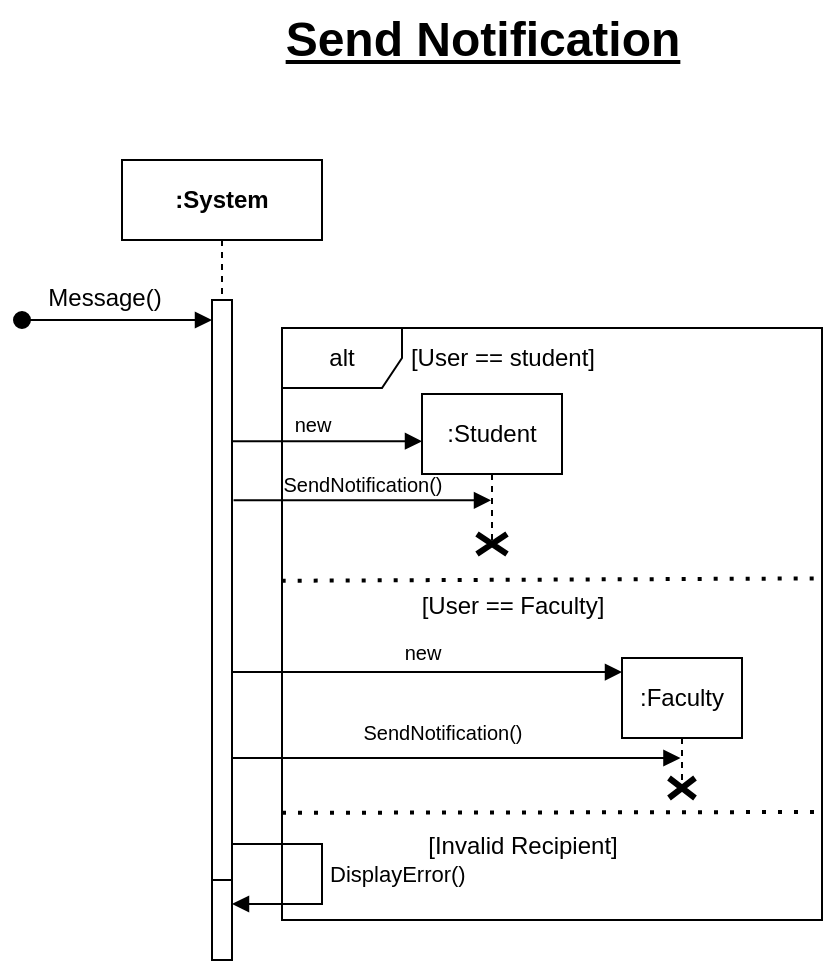 <mxfile version="26.2.14" pages="6">
  <diagram name="SendNotification" id="2YBvvXClWsGukQMizWep">
    <mxGraphModel dx="1281" dy="574" grid="1" gridSize="10" guides="1" tooltips="1" connect="1" arrows="1" fold="1" page="1" pageScale="1" pageWidth="850" pageHeight="1100" math="0" shadow="0">
      <root>
        <mxCell id="0" />
        <mxCell id="1" parent="0" />
        <mxCell id="Eyd_4WIQztlVrNAJOPnt-2" value="&lt;b&gt;:System&lt;/b&gt;" style="shape=umlLifeline;perimeter=lifelinePerimeter;whiteSpace=wrap;html=1;container=1;dropTarget=0;collapsible=0;recursiveResize=0;outlineConnect=0;portConstraint=eastwest;newEdgeStyle={&quot;curved&quot;:0,&quot;rounded&quot;:0};" parent="1" vertex="1">
          <mxGeometry x="260" y="290" width="100" height="360" as="geometry" />
        </mxCell>
        <mxCell id="Eyd_4WIQztlVrNAJOPnt-6" value="" style="html=1;points=[[0,0,0,0,5],[0,1,0,0,-5],[1,0,0,0,5],[1,1,0,0,-5]];perimeter=orthogonalPerimeter;outlineConnect=0;targetShapes=umlLifeline;portConstraint=eastwest;newEdgeStyle={&quot;curved&quot;:0,&quot;rounded&quot;:0};" parent="Eyd_4WIQztlVrNAJOPnt-2" vertex="1">
          <mxGeometry x="45" y="70" width="10" height="290" as="geometry" />
        </mxCell>
        <mxCell id="Eyd_4WIQztlVrNAJOPnt-3" value="" style="html=1;verticalAlign=bottom;startArrow=oval;startFill=1;endArrow=block;startSize=8;curved=0;rounded=0;" parent="1" target="Eyd_4WIQztlVrNAJOPnt-6" edge="1">
          <mxGeometry width="60" relative="1" as="geometry">
            <mxPoint x="210" y="370" as="sourcePoint" />
            <mxPoint x="310" y="370" as="targetPoint" />
          </mxGeometry>
        </mxCell>
        <mxCell id="Eyd_4WIQztlVrNAJOPnt-4" value="Message()" style="text;html=1;align=center;verticalAlign=middle;resizable=0;points=[];autosize=1;strokeColor=none;fillColor=none;" parent="1" vertex="1">
          <mxGeometry x="211" y="344" width="80" height="30" as="geometry" />
        </mxCell>
        <mxCell id="Eyd_4WIQztlVrNAJOPnt-7" value="alt" style="shape=umlFrame;whiteSpace=wrap;html=1;pointerEvents=0;" parent="1" vertex="1">
          <mxGeometry x="340" y="374" width="270" height="296" as="geometry" />
        </mxCell>
        <mxCell id="Eyd_4WIQztlVrNAJOPnt-8" value="[User == student]" style="text;html=1;align=center;verticalAlign=middle;resizable=0;points=[];autosize=1;strokeColor=none;fillColor=none;" parent="1" vertex="1">
          <mxGeometry x="390" y="374" width="120" height="30" as="geometry" />
        </mxCell>
        <mxCell id="Eyd_4WIQztlVrNAJOPnt-10" value="" style="endArrow=none;dashed=1;html=1;dashPattern=1 3;strokeWidth=2;rounded=0;exitX=-0.001;exitY=0.629;exitDx=0;exitDy=0;exitPerimeter=0;entryX=0.988;entryY=0.423;entryDx=0;entryDy=0;entryPerimeter=0;" parent="1" target="Eyd_4WIQztlVrNAJOPnt-7" edge="1">
          <mxGeometry width="50" height="50" relative="1" as="geometry">
            <mxPoint x="339.84" y="500.384" as="sourcePoint" />
            <mxPoint x="498.56" y="499.232" as="targetPoint" />
          </mxGeometry>
        </mxCell>
        <mxCell id="Eyd_4WIQztlVrNAJOPnt-11" value="" style="html=1;verticalAlign=bottom;endArrow=block;curved=0;rounded=0;entryX=0;entryY=0.077;entryDx=0;entryDy=0;entryPerimeter=0;" parent="1" edge="1">
          <mxGeometry width="80" relative="1" as="geometry">
            <mxPoint x="315" y="430.621" as="sourcePoint" />
            <mxPoint x="410" y="430.621" as="targetPoint" />
          </mxGeometry>
        </mxCell>
        <mxCell id="Eyd_4WIQztlVrNAJOPnt-12" value="&lt;font style=&quot;font-size: 10px;&quot;&gt;new&lt;/font&gt;" style="text;html=1;align=center;verticalAlign=middle;resizable=0;points=[];autosize=1;strokeColor=none;fillColor=none;" parent="1" vertex="1">
          <mxGeometry x="335" y="407" width="40" height="30" as="geometry" />
        </mxCell>
        <mxCell id="Eyd_4WIQztlVrNAJOPnt-14" value=":Student" style="shape=umlLifeline;perimeter=lifelinePerimeter;whiteSpace=wrap;html=1;container=1;dropTarget=0;collapsible=0;recursiveResize=0;outlineConnect=0;portConstraint=eastwest;newEdgeStyle={&quot;curved&quot;:0,&quot;rounded&quot;:0};" parent="1" vertex="1">
          <mxGeometry x="410" y="407" width="70" height="73" as="geometry" />
        </mxCell>
        <mxCell id="Eyd_4WIQztlVrNAJOPnt-18" value="" style="shape=umlDestroy;whiteSpace=wrap;html=1;strokeWidth=3;targetShapes=umlLifeline;" parent="Eyd_4WIQztlVrNAJOPnt-14" vertex="1">
          <mxGeometry x="27.5" y="70" width="15" height="10" as="geometry" />
        </mxCell>
        <mxCell id="Eyd_4WIQztlVrNAJOPnt-16" value="" style="html=1;verticalAlign=bottom;endArrow=block;curved=0;rounded=0;exitX=1.077;exitY=0.644;exitDx=0;exitDy=0;exitPerimeter=0;" parent="1" target="Eyd_4WIQztlVrNAJOPnt-14" edge="1">
          <mxGeometry width="80" relative="1" as="geometry">
            <mxPoint x="315.77" y="460.16" as="sourcePoint" />
            <mxPoint x="457.9" y="461.7" as="targetPoint" />
          </mxGeometry>
        </mxCell>
        <mxCell id="Eyd_4WIQztlVrNAJOPnt-17" value="&lt;font style=&quot;font-size: 10px;&quot;&gt;SendNotification()&lt;/font&gt;" style="text;html=1;align=center;verticalAlign=middle;resizable=0;points=[];autosize=1;strokeColor=none;fillColor=none;" parent="1" vertex="1">
          <mxGeometry x="330" y="437" width="100" height="30" as="geometry" />
        </mxCell>
        <mxCell id="Eyd_4WIQztlVrNAJOPnt-19" value=":Faculty" style="shape=umlLifeline;perimeter=lifelinePerimeter;whiteSpace=wrap;html=1;container=1;dropTarget=0;collapsible=0;recursiveResize=0;outlineConnect=0;portConstraint=eastwest;newEdgeStyle={&quot;curved&quot;:0,&quot;rounded&quot;:0};" parent="1" vertex="1">
          <mxGeometry x="510" y="539" width="60" height="70" as="geometry" />
        </mxCell>
        <mxCell id="Eyd_4WIQztlVrNAJOPnt-23" value="" style="shape=umlDestroy;whiteSpace=wrap;html=1;strokeWidth=3;targetShapes=umlLifeline;" parent="Eyd_4WIQztlVrNAJOPnt-19" vertex="1">
          <mxGeometry x="23.5" y="60" width="13" height="10" as="geometry" />
        </mxCell>
        <mxCell id="Eyd_4WIQztlVrNAJOPnt-21" value="" style="html=1;verticalAlign=bottom;endArrow=block;curved=0;rounded=0;entryX=0;entryY=0.143;entryDx=0;entryDy=0;entryPerimeter=0;" parent="1" edge="1">
          <mxGeometry width="80" relative="1" as="geometry">
            <mxPoint x="315" y="546.01" as="sourcePoint" />
            <mxPoint x="510" y="546.01" as="targetPoint" />
          </mxGeometry>
        </mxCell>
        <mxCell id="Eyd_4WIQztlVrNAJOPnt-22" value="&lt;font style=&quot;font-size: 10px;&quot;&gt;new&lt;/font&gt;" style="text;html=1;align=center;verticalAlign=middle;resizable=0;points=[];autosize=1;strokeColor=none;fillColor=none;" parent="1" vertex="1">
          <mxGeometry x="390" y="521" width="40" height="30" as="geometry" />
        </mxCell>
        <mxCell id="Eyd_4WIQztlVrNAJOPnt-24" value="" style="html=1;verticalAlign=bottom;endArrow=block;curved=0;rounded=0;" parent="1" edge="1">
          <mxGeometry width="80" relative="1" as="geometry">
            <mxPoint x="315" y="589" as="sourcePoint" />
            <mxPoint x="539.23" y="589" as="targetPoint" />
          </mxGeometry>
        </mxCell>
        <mxCell id="Eyd_4WIQztlVrNAJOPnt-25" value="&lt;font style=&quot;font-size: 10px;&quot;&gt;SendNotification()&lt;/font&gt;" style="text;html=1;align=center;verticalAlign=middle;resizable=0;points=[];autosize=1;strokeColor=none;fillColor=none;" parent="1" vertex="1">
          <mxGeometry x="370" y="561" width="100" height="30" as="geometry" />
        </mxCell>
        <mxCell id="Eyd_4WIQztlVrNAJOPnt-26" value="" style="endArrow=none;dashed=1;html=1;dashPattern=1 3;strokeWidth=2;rounded=0;exitX=-0.001;exitY=0.629;exitDx=0;exitDy=0;exitPerimeter=0;entryX=0.999;entryY=0.458;entryDx=0;entryDy=0;entryPerimeter=0;" parent="1" edge="1">
          <mxGeometry width="50" height="50" relative="1" as="geometry">
            <mxPoint x="340" y="616.384" as="sourcePoint" />
            <mxPoint x="610.16" y="616" as="targetPoint" />
          </mxGeometry>
        </mxCell>
        <mxCell id="Eyd_4WIQztlVrNAJOPnt-31" value="[User == Faculty]" style="text;html=1;align=center;verticalAlign=middle;resizable=0;points=[];autosize=1;strokeColor=none;fillColor=none;" parent="1" vertex="1">
          <mxGeometry x="400" y="498" width="110" height="30" as="geometry" />
        </mxCell>
        <mxCell id="Eyd_4WIQztlVrNAJOPnt-34" value="[Invalid Recipient]" style="text;html=1;align=center;verticalAlign=middle;resizable=0;points=[];autosize=1;strokeColor=none;fillColor=none;" parent="1" vertex="1">
          <mxGeometry x="400" y="618" width="120" height="30" as="geometry" />
        </mxCell>
        <mxCell id="Eyd_4WIQztlVrNAJOPnt-35" value="" style="html=1;points=[[0,0,0,0,5],[0,1,0,0,-5],[1,0,0,0,5],[1,1,0,0,-5]];perimeter=orthogonalPerimeter;outlineConnect=0;targetShapes=umlLifeline;portConstraint=eastwest;newEdgeStyle={&quot;curved&quot;:0,&quot;rounded&quot;:0};" parent="1" vertex="1">
          <mxGeometry x="305" y="650" width="10" height="40" as="geometry" />
        </mxCell>
        <mxCell id="Eyd_4WIQztlVrNAJOPnt-36" value="DisplayError()" style="html=1;align=left;spacingLeft=2;endArrow=block;rounded=0;edgeStyle=orthogonalEdgeStyle;curved=0;rounded=0;" parent="1" target="Eyd_4WIQztlVrNAJOPnt-35" edge="1">
          <mxGeometry relative="1" as="geometry">
            <mxPoint x="315" y="632" as="sourcePoint" />
            <Array as="points">
              <mxPoint x="360" y="632" />
              <mxPoint x="360" y="662" />
            </Array>
            <mxPoint x="300" y="662.007" as="targetPoint" />
          </mxGeometry>
        </mxCell>
        <mxCell id="_He3HU_D5pRLMkw0-iIJ-1" value="&lt;font style=&quot;font-size: 24px;&quot;&gt;&lt;b&gt;&lt;u&gt;Send Notification&lt;/u&gt;&lt;/b&gt;&lt;/font&gt;" style="text;html=1;align=center;verticalAlign=middle;resizable=0;points=[];autosize=1;strokeColor=none;fillColor=none;" parent="1" vertex="1">
          <mxGeometry x="330" y="210" width="220" height="40" as="geometry" />
        </mxCell>
      </root>
    </mxGraphModel>
  </diagram>
  <diagram id="WoQt9iE0IYdqk9PezQMO" name="View schedule course">
    <mxGraphModel dx="610" dy="273" grid="1" gridSize="10" guides="1" tooltips="1" connect="1" arrows="1" fold="1" page="1" pageScale="1" pageWidth="827" pageHeight="1169" math="0" shadow="0">
      <root>
        <mxCell id="0" />
        <mxCell id="1" parent="0" />
        <mxCell id="F7yjrV-scecUjaE5KFo6-1" value="&lt;font style=&quot;font-size: 12px;&quot;&gt;&lt;b&gt;:UI&lt;/b&gt;&lt;/font&gt;" style="shape=umlLifeline;perimeter=lifelinePerimeter;whiteSpace=wrap;html=1;container=1;dropTarget=0;collapsible=0;recursiveResize=0;outlineConnect=0;portConstraint=eastwest;newEdgeStyle={&quot;curved&quot;:0,&quot;rounded&quot;:0};" parent="1" vertex="1">
          <mxGeometry x="217" y="204" width="100" height="486" as="geometry" />
        </mxCell>
        <mxCell id="F7yjrV-scecUjaE5KFo6-8" value="" style="html=1;points=[[0,0,0,0,5],[0,1,0,0,-5],[1,0,0,0,5],[1,1,0,0,-5]];perimeter=orthogonalPerimeter;outlineConnect=0;targetShapes=umlLifeline;portConstraint=eastwest;newEdgeStyle={&quot;curved&quot;:0,&quot;rounded&quot;:0};" parent="F7yjrV-scecUjaE5KFo6-1" vertex="1">
          <mxGeometry x="45" y="50" width="10" height="420" as="geometry" />
        </mxCell>
        <mxCell id="F7yjrV-scecUjaE5KFo6-3" value="" style="shape=umlLifeline;perimeter=lifelinePerimeter;whiteSpace=wrap;html=1;container=1;dropTarget=0;collapsible=0;recursiveResize=0;outlineConnect=0;portConstraint=eastwest;newEdgeStyle={&quot;curved&quot;:0,&quot;rounded&quot;:0};participant=umlActor;" parent="1" vertex="1">
          <mxGeometry x="130" y="224" width="20" height="466" as="geometry" />
        </mxCell>
        <mxCell id="F7yjrV-scecUjaE5KFo6-5" value="" style="html=1;points=[[0,0,0,0,5],[0,1,0,0,-5],[1,0,0,0,5],[1,1,0,0,-5]];perimeter=orthogonalPerimeter;outlineConnect=0;targetShapes=umlLifeline;portConstraint=eastwest;newEdgeStyle={&quot;curved&quot;:0,&quot;rounded&quot;:0};" parent="F7yjrV-scecUjaE5KFo6-3" vertex="1">
          <mxGeometry x="5" y="40" width="10" height="400" as="geometry" />
        </mxCell>
        <mxCell id="F7yjrV-scecUjaE5KFo6-4" value="&lt;font style=&quot;font-size: 12px;&quot;&gt;&lt;b style=&quot;&quot;&gt;Student&lt;/b&gt;&lt;/font&gt;" style="text;html=1;align=center;verticalAlign=middle;resizable=0;points=[];autosize=1;strokeColor=none;fillColor=none;" parent="1" vertex="1">
          <mxGeometry x="109" y="190" width="70" height="30" as="geometry" />
        </mxCell>
        <mxCell id="F7yjrV-scecUjaE5KFo6-6" value="ref" style="shape=umlFrame;whiteSpace=wrap;html=1;pointerEvents=0;" parent="1" vertex="1">
          <mxGeometry x="82" y="280" width="628" height="60" as="geometry" />
        </mxCell>
        <mxCell id="F7yjrV-scecUjaE5KFo6-12" value="&lt;b&gt;:&lt;/b&gt;&lt;b&gt;DbController&lt;/b&gt;" style="shape=umlLifeline;perimeter=lifelinePerimeter;whiteSpace=wrap;html=1;container=1;dropTarget=0;collapsible=0;recursiveResize=0;outlineConnect=0;portConstraint=eastwest;newEdgeStyle={&quot;curved&quot;:0,&quot;rounded&quot;:0};" parent="1" vertex="1">
          <mxGeometry x="645" y="204" width="100" height="446" as="geometry" />
        </mxCell>
        <mxCell id="ITTDip4jQjMr8ZrpWuak-4" value="" style="html=1;points=[[0,0,0,0,5],[0,1,0,0,-5],[1,0,0,0,5],[1,1,0,0,-5]];perimeter=orthogonalPerimeter;outlineConnect=0;targetShapes=umlLifeline;portConstraint=eastwest;newEdgeStyle={&quot;curved&quot;:0,&quot;rounded&quot;:0};" parent="F7yjrV-scecUjaE5KFo6-12" vertex="1">
          <mxGeometry x="45" y="56" width="10" height="84" as="geometry" />
        </mxCell>
        <mxCell id="F7yjrV-scecUjaE5KFo6-20" value="NavigateSchedule()" style="html=1;verticalAlign=bottom;endArrow=block;curved=0;rounded=0;" parent="1" edge="1" target="F7yjrV-scecUjaE5KFo6-8">
          <mxGeometry width="80" relative="1" as="geometry">
            <mxPoint x="145" y="400" as="sourcePoint" />
            <mxPoint x="260" y="400" as="targetPoint" />
          </mxGeometry>
        </mxCell>
        <mxCell id="F7yjrV-scecUjaE5KFo6-21" value="CheckNumberOfCourses()" style="html=1;verticalAlign=bottom;endArrow=block;curved=0;rounded=0;" parent="1" edge="1">
          <mxGeometry x="-0.059" y="3" width="80" relative="1" as="geometry">
            <mxPoint x="422.024" y="441" as="sourcePoint" />
            <mxPoint x="689" y="441" as="targetPoint" />
            <mxPoint as="offset" />
          </mxGeometry>
        </mxCell>
        <mxCell id="F7yjrV-scecUjaE5KFo6-22" value="alt" style="shape=umlFrame;whiteSpace=wrap;html=1;pointerEvents=0;" parent="1" vertex="1">
          <mxGeometry x="60" y="461" width="660" height="219" as="geometry" />
        </mxCell>
        <mxCell id="F7yjrV-scecUjaE5KFo6-23" value="" style="html=1;points=[[0,0,0,0,5],[0,1,0,0,-5],[1,0,0,0,5],[1,1,0,0,-5]];perimeter=orthogonalPerimeter;outlineConnect=0;targetShapes=umlLifeline;portConstraint=eastwest;newEdgeStyle={&quot;curved&quot;:0,&quot;rounded&quot;:0};" parent="1" vertex="1">
          <mxGeometry x="689" y="425" width="10" height="35" as="geometry" />
        </mxCell>
        <mxCell id="F7yjrV-scecUjaE5KFo6-24" value="[ NumberOfCourses != 0 ]" style="text;html=1;align=center;verticalAlign=middle;resizable=0;points=[];autosize=1;strokeColor=none;fillColor=none;" parent="1" vertex="1">
          <mxGeometry x="150" y="460" width="160" height="30" as="geometry" />
        </mxCell>
        <mxCell id="F7yjrV-scecUjaE5KFo6-26" value="GetSchedules" style="html=1;verticalAlign=bottom;endArrow=block;curved=0;rounded=0;" parent="1" edge="1">
          <mxGeometry width="80" relative="1" as="geometry">
            <mxPoint x="554.024" y="504" as="sourcePoint" />
            <mxPoint x="689" y="504" as="targetPoint" />
          </mxGeometry>
        </mxCell>
        <mxCell id="F7yjrV-scecUjaE5KFo6-29" value="" style="endArrow=none;dashed=1;html=1;dashPattern=1 3;strokeWidth=2;rounded=0;exitX=0;exitY=0.745;exitDx=0;exitDy=0;exitPerimeter=0;entryX=1;entryY=0.522;entryDx=0;entryDy=0;entryPerimeter=0;" parent="1" target="F7yjrV-scecUjaE5KFo6-22" edge="1">
          <mxGeometry width="50" height="50" relative="1" as="geometry">
            <mxPoint x="60" y="579.155" as="sourcePoint" />
            <mxPoint x="692.61" y="574.994" as="targetPoint" />
          </mxGeometry>
        </mxCell>
        <mxCell id="F7yjrV-scecUjaE5KFo6-30" value="DisplaySchedule()" style="html=1;verticalAlign=bottom;endArrow=open;dashed=1;endSize=8;curved=0;rounded=0;" parent="1" edge="1">
          <mxGeometry relative="1" as="geometry">
            <mxPoint x="260" y="560" as="sourcePoint" />
            <mxPoint x="145" y="560.16" as="targetPoint" />
          </mxGeometry>
        </mxCell>
        <mxCell id="F7yjrV-scecUjaE5KFo6-31" value="&lt;font style=&quot;font-size: 8px;&quot;&gt;ErrorMessage&lt;/font&gt;" style="html=1;verticalAlign=bottom;endArrow=open;dashed=1;endSize=8;curved=0;rounded=0;" parent="1" source="F7yjrV-scecUjaE5KFo6-8" edge="1">
          <mxGeometry x="0.173" y="-4" relative="1" as="geometry">
            <mxPoint x="398" y="654" as="sourcePoint" />
            <mxPoint x="144" y="654" as="targetPoint" />
            <mxPoint as="offset" />
          </mxGeometry>
        </mxCell>
        <mxCell id="sTGW1pLuLjJ2m_X4JAva-1" value="&lt;b style=&quot;forced-color-adjust: none; color: rgb(0, 0, 0); font-family: Helvetica; font-size: 24px; font-style: normal; font-variant-ligatures: normal; font-variant-caps: normal; letter-spacing: normal; orphans: 2; text-align: center; text-indent: 0px; text-transform: none; widows: 2; word-spacing: 0px; -webkit-text-stroke-width: 0px; white-space: nowrap; background-color: rgb(236, 236, 236); text-decoration-thickness: initial; text-decoration-style: initial; text-decoration-color: initial;&quot;&gt;&lt;u style=&quot;forced-color-adjust: none;&quot;&gt;View Schedule Course&lt;/u&gt;&lt;/b&gt;" style="text;whiteSpace=wrap;html=1;" parent="1" vertex="1">
          <mxGeometry x="260" y="90" width="230" height="50" as="geometry" />
        </mxCell>
        <mxCell id="ITTDip4jQjMr8ZrpWuak-1" value="&lt;font style=&quot;font-size: 14px;&quot;&gt;&lt;b&gt;LogIn&lt;/b&gt;&lt;/font&gt;" style="text;html=1;align=center;verticalAlign=middle;resizable=0;points=[];autosize=1;strokeColor=none;fillColor=none;" parent="1" vertex="1">
          <mxGeometry x="202" y="295" width="60" height="30" as="geometry" />
        </mxCell>
        <mxCell id="ITTDip4jQjMr8ZrpWuak-2" value="&lt;b&gt;:CourseRegistraion&lt;/b&gt;" style="shape=umlLifeline;perimeter=lifelinePerimeter;whiteSpace=wrap;html=1;container=1;dropTarget=0;collapsible=0;recursiveResize=0;outlineConnect=0;portConstraint=eastwest;newEdgeStyle={&quot;curved&quot;:0,&quot;rounded&quot;:0};" parent="1" vertex="1">
          <mxGeometry x="362" y="204" width="120" height="476" as="geometry" />
        </mxCell>
        <mxCell id="ITTDip4jQjMr8ZrpWuak-6" value="" style="html=1;points=[[0,0,0,0,5],[0,1,0,0,-5],[1,0,0,0,5],[1,1,0,0,-5]];perimeter=orthogonalPerimeter;outlineConnect=0;targetShapes=umlLifeline;portConstraint=eastwest;newEdgeStyle={&quot;curved&quot;:0,&quot;rounded&quot;:0};" parent="ITTDip4jQjMr8ZrpWuak-2" vertex="1">
          <mxGeometry x="55" y="213" width="10" height="227" as="geometry" />
        </mxCell>
        <mxCell id="ITTDip4jQjMr8ZrpWuak-5" value="SendRequest()" style="html=1;verticalAlign=bottom;endArrow=block;curved=0;rounded=0;" parent="1" edge="1">
          <mxGeometry width="80" relative="1" as="geometry">
            <mxPoint x="272" y="423" as="sourcePoint" />
            <mxPoint x="417" y="423" as="targetPoint" />
          </mxGeometry>
        </mxCell>
        <mxCell id="ITTDip4jQjMr8ZrpWuak-7" value="" style="html=1;points=[[0,0,0,0,5],[0,1,0,0,-5],[1,0,0,0,5],[1,1,0,0,-5]];perimeter=orthogonalPerimeter;outlineConnect=0;targetShapes=umlLifeline;portConstraint=eastwest;newEdgeStyle={&quot;curved&quot;:0,&quot;rounded&quot;:0};" parent="1" vertex="1">
          <mxGeometry x="689" y="494" width="10" height="30" as="geometry" />
        </mxCell>
        <mxCell id="ITTDip4jQjMr8ZrpWuak-8" value="&lt;font style=&quot;font-size: 9px;&quot;&gt;SendScheduleRecords&lt;/font&gt;" style="html=1;verticalAlign=bottom;endArrow=open;dashed=1;endSize=8;curved=0;rounded=0;" parent="1" edge="1" target="F7yjrV-scecUjaE5KFo6-8">
          <mxGeometry relative="1" as="geometry">
            <mxPoint x="548" y="542.5" as="sourcePoint" />
            <mxPoint x="380" y="542.5" as="targetPoint" />
          </mxGeometry>
        </mxCell>
        <mxCell id="ITTDip4jQjMr8ZrpWuak-9" value="RejectedRequest" style="html=1;verticalAlign=bottom;endArrow=open;dashed=1;endSize=8;curved=0;rounded=0;" parent="1" edge="1">
          <mxGeometry relative="1" as="geometry">
            <mxPoint x="417" y="621.5" as="sourcePoint" />
            <mxPoint x="272" y="621.5" as="targetPoint" />
          </mxGeometry>
        </mxCell>
        <mxCell id="lzVxha9ITBoITYr_P53W-1" value=":&lt;b&gt;Schedule&lt;/b&gt;" style="shape=umlLifeline;perimeter=lifelinePerimeter;whiteSpace=wrap;html=1;container=1;dropTarget=0;collapsible=0;recursiveResize=0;outlineConnect=0;portConstraint=eastwest;newEdgeStyle={&quot;curved&quot;:0,&quot;rounded&quot;:0};" vertex="1" parent="1">
          <mxGeometry x="504" y="203" width="100" height="477" as="geometry" />
        </mxCell>
        <mxCell id="lzVxha9ITBoITYr_P53W-2" value="" style="html=1;points=[[0,0,0,0,5],[0,1,0,0,-5],[1,0,0,0,5],[1,1,0,0,-5]];perimeter=orthogonalPerimeter;outlineConnect=0;targetShapes=umlLifeline;portConstraint=eastwest;newEdgeStyle={&quot;curved&quot;:0,&quot;rounded&quot;:0};" vertex="1" parent="lzVxha9ITBoITYr_P53W-1">
          <mxGeometry x="45" y="277" width="10" height="80" as="geometry" />
        </mxCell>
      </root>
    </mxGraphModel>
  </diagram>
  <diagram id="VS7lrqG9MP3MTqj8k1XM" name="print certificate ">
    <mxGraphModel dx="1971" dy="883" grid="1" gridSize="10" guides="1" tooltips="1" connect="1" arrows="1" fold="1" page="1" pageScale="1" pageWidth="827" pageHeight="1169" math="0" shadow="0">
      <root>
        <mxCell id="0" />
        <mxCell id="1" parent="0" />
        <mxCell id="2z_lj3GCPgTAGxex2fQo-1" value="&lt;b&gt;&lt;font style=&quot;font-size: 12px;&quot;&gt;:UI&lt;/font&gt;&lt;/b&gt;" style="shape=umlLifeline;perimeter=lifelinePerimeter;whiteSpace=wrap;html=1;container=1;dropTarget=0;collapsible=0;recursiveResize=0;outlineConnect=0;portConstraint=eastwest;newEdgeStyle={&quot;curved&quot;:0,&quot;rounded&quot;:0};" parent="1" vertex="1">
          <mxGeometry x="245" y="94" width="100" height="946" as="geometry" />
        </mxCell>
        <mxCell id="2z_lj3GCPgTAGxex2fQo-2" value="" style="html=1;points=[[0,0,0,0,5],[0,1,0,0,-5],[1,0,0,0,5],[1,1,0,0,-5]];perimeter=orthogonalPerimeter;outlineConnect=0;targetShapes=umlLifeline;portConstraint=eastwest;newEdgeStyle={&quot;curved&quot;:0,&quot;rounded&quot;:0};" parent="2z_lj3GCPgTAGxex2fQo-1" vertex="1">
          <mxGeometry x="45" y="44" width="10" height="866" as="geometry" />
        </mxCell>
        <mxCell id="2z_lj3GCPgTAGxex2fQo-3" value="" style="shape=umlLifeline;perimeter=lifelinePerimeter;whiteSpace=wrap;html=1;container=1;dropTarget=0;collapsible=0;recursiveResize=0;outlineConnect=0;portConstraint=eastwest;newEdgeStyle={&quot;curved&quot;:0,&quot;rounded&quot;:0};participant=umlActor;" parent="1" vertex="1">
          <mxGeometry x="151" y="114" width="20" height="926" as="geometry" />
        </mxCell>
        <mxCell id="2z_lj3GCPgTAGxex2fQo-4" value="" style="html=1;points=[[0,0,0,0,5],[0,1,0,0,-5],[1,0,0,0,5],[1,1,0,0,-5]];perimeter=orthogonalPerimeter;outlineConnect=0;targetShapes=umlLifeline;portConstraint=eastwest;newEdgeStyle={&quot;curved&quot;:0,&quot;rounded&quot;:0};" parent="2z_lj3GCPgTAGxex2fQo-3" vertex="1">
          <mxGeometry x="5" y="40" width="10" height="850" as="geometry" />
        </mxCell>
        <mxCell id="2z_lj3GCPgTAGxex2fQo-5" value="&lt;font style=&quot;font-size: 12px;&quot;&gt;&lt;b style=&quot;&quot;&gt;Student&lt;/b&gt;&lt;/font&gt;" style="text;html=1;align=center;verticalAlign=middle;resizable=0;points=[];autosize=1;strokeColor=none;fillColor=none;" parent="1" vertex="1">
          <mxGeometry x="130" y="80" width="70" height="30" as="geometry" />
        </mxCell>
        <mxCell id="2z_lj3GCPgTAGxex2fQo-11" value="&lt;b&gt;:DataBase&lt;/b&gt;" style="shape=umlLifeline;perimeter=lifelinePerimeter;whiteSpace=wrap;html=1;container=1;dropTarget=0;collapsible=0;recursiveResize=0;outlineConnect=0;portConstraint=eastwest;newEdgeStyle={&quot;curved&quot;:0,&quot;rounded&quot;:0};" parent="1" vertex="1">
          <mxGeometry x="668" y="94" width="100" height="946" as="geometry" />
        </mxCell>
        <mxCell id="2z_lj3GCPgTAGxex2fQo-33" value="" style="html=1;points=[[0,0,0,0,5],[0,1,0,0,-5],[1,0,0,0,5],[1,1,0,0,-5]];perimeter=orthogonalPerimeter;outlineConnect=0;targetShapes=umlLifeline;portConstraint=eastwest;newEdgeStyle={&quot;curved&quot;:0,&quot;rounded&quot;:0};" parent="2z_lj3GCPgTAGxex2fQo-11" vertex="1">
          <mxGeometry x="45" y="474" width="10" height="23" as="geometry" />
        </mxCell>
        <mxCell id="byXdHlD1uX9d4CExzvui-4" value="" style="html=1;points=[[0,0,0,0,5],[0,1,0,0,-5],[1,0,0,0,5],[1,1,0,0,-5]];perimeter=orthogonalPerimeter;outlineConnect=0;targetShapes=umlLifeline;portConstraint=eastwest;newEdgeStyle={&quot;curved&quot;:0,&quot;rounded&quot;:0};" parent="2z_lj3GCPgTAGxex2fQo-11" vertex="1">
          <mxGeometry x="45" y="71" width="10" height="80" as="geometry" />
        </mxCell>
        <mxCell id="2z_lj3GCPgTAGxex2fQo-20" value="" style="html=1;points=[[0,0,0,0,5],[0,1,0,0,-5],[1,0,0,0,5],[1,1,0,0,-5]];perimeter=orthogonalPerimeter;outlineConnect=0;targetShapes=umlLifeline;portConstraint=eastwest;newEdgeStyle={&quot;curved&quot;:0,&quot;rounded&quot;:0};" parent="2z_lj3GCPgTAGxex2fQo-11" vertex="1">
          <mxGeometry x="45" y="217" width="10" height="40" as="geometry" />
        </mxCell>
        <mxCell id="2z_lj3GCPgTAGxex2fQo-17" value="NavigateCertificate()" style="html=1;verticalAlign=bottom;endArrow=block;curved=0;rounded=0;" parent="1" edge="1">
          <mxGeometry width="80" relative="1" as="geometry">
            <mxPoint x="166" y="279" as="sourcePoint" />
            <mxPoint x="290" y="280" as="targetPoint" />
          </mxGeometry>
        </mxCell>
        <mxCell id="2z_lj3GCPgTAGxex2fQo-18" value="IsCompleteRequiredCourse()" style="html=1;verticalAlign=bottom;endArrow=block;curved=0;rounded=0;" parent="1" target="2z_lj3GCPgTAGxex2fQo-20" edge="1">
          <mxGeometry x="-0.059" y="3" width="80" relative="1" as="geometry">
            <mxPoint x="450" y="330" as="sourcePoint" />
            <mxPoint x="717.5" y="330" as="targetPoint" />
            <mxPoint as="offset" />
          </mxGeometry>
        </mxCell>
        <mxCell id="2z_lj3GCPgTAGxex2fQo-19" value="alt" style="shape=umlFrame;whiteSpace=wrap;html=1;pointerEvents=0;" parent="1" vertex="1">
          <mxGeometry x="91" y="356" width="659" height="147" as="geometry" />
        </mxCell>
        <mxCell id="2z_lj3GCPgTAGxex2fQo-21" value="&lt;b&gt;[IsCompleted == true]&lt;/b&gt;" style="text;html=1;align=center;verticalAlign=middle;resizable=0;points=[];autosize=1;strokeColor=none;fillColor=none;" parent="1" vertex="1">
          <mxGeometry x="156" y="353" width="150" height="30" as="geometry" />
        </mxCell>
        <mxCell id="2z_lj3GCPgTAGxex2fQo-22" value="&lt;font style=&quot;font-size: 8px;&quot;&gt;&lt;b&gt;&lt;span style=&quot;background-color: rgb(236, 236, 236);&quot;&gt;IsCertificateEnabled&lt;/span&gt;&lt;span style=&quot;background-color: rgb(236, 236, 236);&quot;&gt;()&lt;/span&gt;&lt;/b&gt;&lt;/font&gt;" style="html=1;verticalAlign=bottom;endArrow=block;curved=0;rounded=0;" parent="1" target="2z_lj3GCPgTAGxex2fQo-33" edge="1">
          <mxGeometry x="-0.043" y="1" width="80" relative="1" as="geometry">
            <mxPoint x="605" y="581" as="sourcePoint" />
            <mxPoint x="710" y="581" as="targetPoint" />
            <mxPoint as="offset" />
          </mxGeometry>
        </mxCell>
        <mxCell id="2z_lj3GCPgTAGxex2fQo-23" value="" style="endArrow=none;dashed=1;html=1;dashPattern=1 3;strokeWidth=2;rounded=0;exitX=0.001;exitY=0.377;exitDx=0;exitDy=0;exitPerimeter=0;entryX=0.999;entryY=0.368;entryDx=0;entryDy=0;entryPerimeter=0;" parent="1" edge="1" target="2z_lj3GCPgTAGxex2fQo-19" source="2z_lj3GCPgTAGxex2fQo-19">
          <mxGeometry width="50" height="50" relative="1" as="geometry">
            <mxPoint x="361" y="413.515" as="sourcePoint" />
            <mxPoint x="717.4" y="410.722" as="targetPoint" />
          </mxGeometry>
        </mxCell>
        <mxCell id="2z_lj3GCPgTAGxex2fQo-26" value="alt" style="shape=umlFrame;whiteSpace=wrap;html=1;pointerEvents=0;" parent="1" vertex="1">
          <mxGeometry x="90" y="618" width="650" height="232" as="geometry" />
        </mxCell>
        <mxCell id="2z_lj3GCPgTAGxex2fQo-27" value="&lt;b&gt;&lt;font style=&quot;font-size: 9px;&quot;&gt;[IsCertificateEnabled == true]&lt;/font&gt;&lt;/b&gt;" style="text;html=1;align=center;verticalAlign=middle;resizable=0;points=[];autosize=1;strokeColor=none;fillColor=none;" parent="1" vertex="1">
          <mxGeometry x="154" y="619" width="150" height="30" as="geometry" />
        </mxCell>
        <mxCell id="2z_lj3GCPgTAGxex2fQo-28" value="&quot;Complete Course Success&quot;" style="html=1;verticalAlign=bottom;endArrow=open;dashed=1;endSize=8;curved=0;rounded=0;" parent="1" source="byXdHlD1uX9d4CExzvui-3" edge="1">
          <mxGeometry x="0.051" y="-10" relative="1" as="geometry">
            <mxPoint x="460" y="399.996" as="sourcePoint" />
            <mxPoint x="300" y="400" as="targetPoint" />
            <mxPoint as="offset" />
          </mxGeometry>
        </mxCell>
        <mxCell id="2z_lj3GCPgTAGxex2fQo-30" value="break" style="shape=umlFrame;whiteSpace=wrap;html=1;pointerEvents=0;" parent="1" vertex="1">
          <mxGeometry x="110" y="423" width="602" height="60" as="geometry" />
        </mxCell>
        <mxCell id="2z_lj3GCPgTAGxex2fQo-31" value="&lt;b&gt;[IsCompleted == false]&lt;/b&gt;" style="text;html=1;align=center;verticalAlign=middle;resizable=0;points=[];autosize=1;strokeColor=none;fillColor=none;" parent="1" vertex="1">
          <mxGeometry x="155" y="423" width="150" height="30" as="geometry" />
        </mxCell>
        <mxCell id="2z_lj3GCPgTAGxex2fQo-32" value="&lt;b&gt;error message&lt;/b&gt;" style="html=1;verticalAlign=bottom;endArrow=open;dashed=1;endSize=8;curved=0;rounded=0;" parent="1" source="byXdHlD1uX9d4CExzvui-3" edge="1">
          <mxGeometry x="0.235" relative="1" as="geometry">
            <mxPoint x="421" y="467.786" as="sourcePoint" />
            <mxPoint x="300" y="460" as="targetPoint" />
            <mxPoint as="offset" />
          </mxGeometry>
        </mxCell>
        <mxCell id="2z_lj3GCPgTAGxex2fQo-34" value="ShowCertificate" style="html=1;verticalAlign=bottom;endArrow=block;curved=0;rounded=0;" parent="1" edge="1">
          <mxGeometry width="80" relative="1" as="geometry">
            <mxPoint x="167" y="522" as="sourcePoint" />
            <mxPoint x="290" y="522" as="targetPoint" />
          </mxGeometry>
        </mxCell>
        <mxCell id="2z_lj3GCPgTAGxex2fQo-35" value="" style="endArrow=none;dashed=1;html=1;dashPattern=1 3;strokeWidth=2;rounded=0;exitX=0.004;exitY=0.37;exitDx=0;exitDy=0;exitPerimeter=0;entryX=1;entryY=0.37;entryDx=0;entryDy=0;entryPerimeter=0;" parent="1" edge="1">
          <mxGeometry width="50" height="50" relative="1" as="geometry">
            <mxPoint x="92.6" y="739.94" as="sourcePoint" />
            <mxPoint x="740" y="739.94" as="targetPoint" />
          </mxGeometry>
        </mxCell>
        <mxCell id="2z_lj3GCPgTAGxex2fQo-36" value="" style="html=1;points=[[0,0,0,0,5],[0,1,0,0,-5],[1,0,0,0,5],[1,1,0,0,-5]];perimeter=orthogonalPerimeter;outlineConnect=0;targetShapes=umlLifeline;portConstraint=eastwest;newEdgeStyle={&quot;curved&quot;:0,&quot;rounded&quot;:0};" parent="1" vertex="1">
          <mxGeometry x="713" y="630" width="10" height="23" as="geometry" />
        </mxCell>
        <mxCell id="2z_lj3GCPgTAGxex2fQo-37" value="&lt;font style=&quot;font-size: 9px;&quot;&gt;&lt;b&gt;GetCertificate()&lt;/b&gt;&lt;/font&gt;" style="html=1;verticalAlign=bottom;endArrow=block;curved=0;rounded=0;" parent="1" edge="1">
          <mxGeometry width="80" relative="1" as="geometry">
            <mxPoint x="599.81" y="648" as="sourcePoint" />
            <mxPoint x="713" y="648" as="targetPoint" />
          </mxGeometry>
        </mxCell>
        <mxCell id="2z_lj3GCPgTAGxex2fQo-38" value="DisplayCetificate()" style="html=1;verticalAlign=bottom;endArrow=open;dashed=1;endSize=8;curved=0;rounded=0;" parent="1" edge="1">
          <mxGeometry relative="1" as="geometry">
            <mxPoint x="290" y="725" as="sourcePoint" />
            <mxPoint x="166" y="724.5" as="targetPoint" />
          </mxGeometry>
        </mxCell>
        <mxCell id="2z_lj3GCPgTAGxex2fQo-39" value="break" style="shape=umlFrame;whiteSpace=wrap;html=1;pointerEvents=0;" parent="1" vertex="1">
          <mxGeometry x="100" y="759" width="630" height="81" as="geometry" />
        </mxCell>
        <mxCell id="2z_lj3GCPgTAGxex2fQo-40" value="&lt;b style=&quot;forced-color-adjust: none; color: rgb(0, 0, 0); font-family: Helvetica; font-size: 12px; font-style: normal; font-variant-ligatures: normal; font-variant-caps: normal; letter-spacing: normal; orphans: 2; text-align: center; text-indent: 0px; text-transform: none; widows: 2; word-spacing: 0px; -webkit-text-stroke-width: 0px; white-space: nowrap; background-color: rgb(236, 236, 236); text-decoration-thickness: initial; text-decoration-style: initial; text-decoration-color: initial;&quot;&gt;[IsCertificateEnabled == false]&lt;/b&gt;" style="text;whiteSpace=wrap;html=1;" parent="1" vertex="1">
          <mxGeometry x="171" y="759" width="200" height="40" as="geometry" />
        </mxCell>
        <mxCell id="2z_lj3GCPgTAGxex2fQo-41" value="&lt;b&gt;error message&lt;/b&gt;" style="html=1;verticalAlign=bottom;endArrow=open;dashed=1;endSize=8;curved=0;rounded=0;" parent="1" edge="1">
          <mxGeometry relative="1" as="geometry">
            <mxPoint x="290" y="827" as="sourcePoint" />
            <mxPoint x="165" y="826.5" as="targetPoint" />
          </mxGeometry>
        </mxCell>
        <mxCell id="2z_lj3GCPgTAGxex2fQo-42" value="alt" style="shape=umlFrame;whiteSpace=wrap;html=1;pointerEvents=0;" parent="1" vertex="1">
          <mxGeometry x="114" y="877" width="516" height="110" as="geometry" />
        </mxCell>
        <mxCell id="2z_lj3GCPgTAGxex2fQo-43" value="[ DownloadSelected == true ]" style="text;html=1;align=center;verticalAlign=middle;resizable=0;points=[];autosize=1;strokeColor=none;fillColor=none;" parent="1" vertex="1">
          <mxGeometry x="171" y="878" width="180" height="30" as="geometry" />
        </mxCell>
        <mxCell id="2z_lj3GCPgTAGxex2fQo-44" value="Download()" style="html=1;verticalAlign=bottom;endArrow=block;curved=0;rounded=0;" parent="1" target="O1ADOIVNnSHrGe0OnSRS-8" edge="1">
          <mxGeometry width="80" relative="1" as="geometry">
            <mxPoint x="166.0" y="918" as="sourcePoint" />
            <mxPoint x="420" y="918" as="targetPoint" />
          </mxGeometry>
        </mxCell>
        <mxCell id="2z_lj3GCPgTAGxex2fQo-45" value="" style="endArrow=none;dashed=1;html=1;dashPattern=1 3;strokeWidth=2;rounded=0;exitX=0.003;exitY=0.588;exitDx=0;exitDy=0;exitPerimeter=0;entryX=1.004;entryY=0.587;entryDx=0;entryDy=0;entryPerimeter=0;" parent="1" source="2z_lj3GCPgTAGxex2fQo-42" target="2z_lj3GCPgTAGxex2fQo-42" edge="1">
          <mxGeometry width="50" height="50" relative="1" as="geometry">
            <mxPoint x="110" y="942" as="sourcePoint" />
            <mxPoint x="460" y="942" as="targetPoint" />
          </mxGeometry>
        </mxCell>
        <mxCell id="2z_lj3GCPgTAGxex2fQo-46" value="Print()" style="html=1;verticalAlign=bottom;endArrow=block;curved=0;rounded=0;" parent="1" target="O1ADOIVNnSHrGe0OnSRS-8" edge="1">
          <mxGeometry width="80" relative="1" as="geometry">
            <mxPoint x="166.0" y="969" as="sourcePoint" />
            <mxPoint x="420" y="969" as="targetPoint" />
          </mxGeometry>
        </mxCell>
        <mxCell id="ZBfQKC-P9D8_rYhmpopy-1" value="&lt;b style=&quot;forced-color-adjust: none; color: rgb(0, 0, 0); font-family: Helvetica; font-size: 24px; font-style: normal; font-variant-ligatures: normal; font-variant-caps: normal; letter-spacing: normal; orphans: 2; text-align: center; text-indent: 0px; text-transform: none; widows: 2; word-spacing: 0px; -webkit-text-stroke-width: 0px; white-space: nowrap; background-color: rgb(236, 236, 236); text-decoration-thickness: initial; text-decoration-style: initial; text-decoration-color: initial;&quot;&gt;&lt;u style=&quot;forced-color-adjust: none;&quot;&gt;Print Certificate&lt;/u&gt;&lt;/b&gt;" style="text;whiteSpace=wrap;html=1;" parent="1" vertex="1">
          <mxGeometry x="310" y="10" width="230" height="50" as="geometry" />
        </mxCell>
        <mxCell id="byXdHlD1uX9d4CExzvui-1" value="ref" style="shape=umlFrame;whiteSpace=wrap;html=1;pointerEvents=0;" parent="1" vertex="1">
          <mxGeometry x="93" y="170" width="657" height="60" as="geometry" />
        </mxCell>
        <mxCell id="byXdHlD1uX9d4CExzvui-2" value="&lt;font style=&quot;font-size: 14px;&quot;&gt;&lt;b&gt;LogIn&lt;/b&gt;&lt;/font&gt;" style="text;html=1;align=center;verticalAlign=middle;resizable=0;points=[];autosize=1;strokeColor=none;fillColor=none;" parent="1" vertex="1">
          <mxGeometry x="200" y="185" width="60" height="30" as="geometry" />
        </mxCell>
        <mxCell id="byXdHlD1uX9d4CExzvui-3" value=":&lt;b&gt;Course&lt;/b&gt;" style="shape=umlLifeline;perimeter=lifelinePerimeter;whiteSpace=wrap;html=1;container=1;dropTarget=0;collapsible=0;recursiveResize=0;outlineConnect=0;portConstraint=eastwest;newEdgeStyle={&quot;curved&quot;:0,&quot;rounded&quot;:0};" parent="1" vertex="1">
          <mxGeometry x="398" y="94" width="100" height="876" as="geometry" />
        </mxCell>
        <mxCell id="byXdHlD1uX9d4CExzvui-8" value="" style="html=1;points=[[0,0,0,0,5],[0,1,0,0,-5],[1,0,0,0,5],[1,1,0,0,-5]];perimeter=orthogonalPerimeter;outlineConnect=0;targetShapes=umlLifeline;portConstraint=eastwest;newEdgeStyle={&quot;curved&quot;:0,&quot;rounded&quot;:0};" parent="byXdHlD1uX9d4CExzvui-3" vertex="1">
          <mxGeometry x="45" y="196" width="10" height="234" as="geometry" />
        </mxCell>
        <mxCell id="byXdHlD1uX9d4CExzvui-7" value="SendRequest" style="html=1;verticalAlign=bottom;endArrow=block;curved=0;rounded=0;" parent="1" target="byXdHlD1uX9d4CExzvui-8" edge="1">
          <mxGeometry width="80" relative="1" as="geometry">
            <mxPoint x="300" y="301" as="sourcePoint" />
            <mxPoint x="440" y="301" as="targetPoint" />
          </mxGeometry>
        </mxCell>
        <mxCell id="O1ADOIVNnSHrGe0OnSRS-1" value=":System" style="shape=umlLifeline;perimeter=lifelinePerimeter;whiteSpace=wrap;html=1;container=1;dropTarget=0;collapsible=0;recursiveResize=0;outlineConnect=0;portConstraint=eastwest;newEdgeStyle={&quot;curved&quot;:0,&quot;rounded&quot;:0};" parent="1" vertex="1">
          <mxGeometry x="550" y="94" width="100" height="946" as="geometry" />
        </mxCell>
        <mxCell id="O1ADOIVNnSHrGe0OnSRS-2" value="" style="html=1;points=[[0,0,0,0,5],[0,1,0,0,-5],[1,0,0,0,5],[1,1,0,0,-5]];perimeter=orthogonalPerimeter;outlineConnect=0;targetShapes=umlLifeline;portConstraint=eastwest;newEdgeStyle={&quot;curved&quot;:0,&quot;rounded&quot;:0};" parent="O1ADOIVNnSHrGe0OnSRS-1" vertex="1">
          <mxGeometry x="45" y="444" width="10" height="306" as="geometry" />
        </mxCell>
        <mxCell id="O1ADOIVNnSHrGe0OnSRS-8" value="" style="html=1;points=[[0,0,0,0,5],[0,1,0,0,-5],[1,0,0,0,5],[1,1,0,0,-5]];perimeter=orthogonalPerimeter;outlineConnect=0;targetShapes=umlLifeline;portConstraint=eastwest;newEdgeStyle={&quot;curved&quot;:0,&quot;rounded&quot;:0};" parent="O1ADOIVNnSHrGe0OnSRS-1" vertex="1">
          <mxGeometry x="45" y="786" width="10" height="114" as="geometry" />
        </mxCell>
        <mxCell id="O1ADOIVNnSHrGe0OnSRS-3" value="GeneratetCertificateRequest" style="html=1;verticalAlign=bottom;endArrow=block;curved=0;rounded=0;" parent="1" target="O1ADOIVNnSHrGe0OnSRS-2" edge="1">
          <mxGeometry width="80" relative="1" as="geometry">
            <mxPoint x="300" y="547" as="sourcePoint" />
            <mxPoint x="599.5" y="547" as="targetPoint" />
          </mxGeometry>
        </mxCell>
        <mxCell id="O1ADOIVNnSHrGe0OnSRS-6" value="SendCertificate" style="html=1;verticalAlign=bottom;endArrow=open;dashed=1;endSize=8;curved=0;rounded=0;" parent="1" edge="1">
          <mxGeometry relative="1" as="geometry">
            <mxPoint x="599.5" y="679" as="sourcePoint" />
            <mxPoint x="300" y="679" as="targetPoint" />
          </mxGeometry>
        </mxCell>
        <mxCell id="O1ADOIVNnSHrGe0OnSRS-7" value="CertifcateIsNotEnabled" style="html=1;verticalAlign=bottom;endArrow=open;dashed=1;endSize=8;curved=0;rounded=0;entryX=0.644;entryY=1.062;entryDx=0;entryDy=0;entryPerimeter=0;exitX=-0.159;exitY=0.855;exitDx=0;exitDy=0;exitPerimeter=0;" parent="1" source="O1ADOIVNnSHrGe0OnSRS-2" target="2z_lj3GCPgTAGxex2fQo-40" edge="1">
          <mxGeometry relative="1" as="geometry">
            <mxPoint x="580" y="800" as="sourcePoint" />
            <mxPoint x="500" y="800" as="targetPoint" />
          </mxGeometry>
        </mxCell>
      </root>
    </mxGraphModel>
  </diagram>
  <diagram id="mLpnLwZ9AM20MImD5oOe" name="search for course">
    <mxGraphModel dx="1423" dy="638" grid="1" gridSize="10" guides="1" tooltips="1" connect="1" arrows="1" fold="1" page="1" pageScale="1" pageWidth="827" pageHeight="1169" math="0" shadow="0">
      <root>
        <mxCell id="0" />
        <mxCell id="1" parent="0" />
        <mxCell id="gM8NhWQNJBSMhNSL-igS-1" value="&lt;b&gt;&lt;font style=&quot;font-size: 12px;&quot;&gt;:UI&lt;/font&gt;&lt;/b&gt;" style="shape=umlLifeline;perimeter=lifelinePerimeter;whiteSpace=wrap;html=1;container=1;dropTarget=0;collapsible=0;recursiveResize=0;outlineConnect=0;portConstraint=eastwest;newEdgeStyle={&quot;curved&quot;:0,&quot;rounded&quot;:0};" parent="1" vertex="1">
          <mxGeometry x="270" y="94" width="100" height="626" as="geometry" />
        </mxCell>
        <mxCell id="gM8NhWQNJBSMhNSL-igS-2" value="" style="html=1;points=[[0,0,0,0,5],[0,1,0,0,-5],[1,0,0,0,5],[1,1,0,0,-5]];perimeter=orthogonalPerimeter;outlineConnect=0;targetShapes=umlLifeline;portConstraint=eastwest;newEdgeStyle={&quot;curved&quot;:0,&quot;rounded&quot;:0};" parent="gM8NhWQNJBSMhNSL-igS-1" vertex="1">
          <mxGeometry x="45" y="44" width="10" height="576" as="geometry" />
        </mxCell>
        <mxCell id="gM8NhWQNJBSMhNSL-igS-3" value="" style="shape=umlLifeline;perimeter=lifelinePerimeter;whiteSpace=wrap;html=1;container=1;dropTarget=0;collapsible=0;recursiveResize=0;outlineConnect=0;portConstraint=eastwest;newEdgeStyle={&quot;curved&quot;:0,&quot;rounded&quot;:0};participant=umlActor;" parent="1" vertex="1">
          <mxGeometry x="151" y="114" width="20" height="606" as="geometry" />
        </mxCell>
        <mxCell id="gM8NhWQNJBSMhNSL-igS-4" value="" style="html=1;points=[[0,0,0,0,5],[0,1,0,0,-5],[1,0,0,0,5],[1,1,0,0,-5]];perimeter=orthogonalPerimeter;outlineConnect=0;targetShapes=umlLifeline;portConstraint=eastwest;newEdgeStyle={&quot;curved&quot;:0,&quot;rounded&quot;:0};" parent="gM8NhWQNJBSMhNSL-igS-3" vertex="1">
          <mxGeometry x="5" y="40" width="10" height="560" as="geometry" />
        </mxCell>
        <mxCell id="gM8NhWQNJBSMhNSL-igS-5" value="&lt;font style=&quot;font-size: 12px;&quot;&gt;&lt;b style=&quot;&quot;&gt;Student&lt;/b&gt;&lt;/font&gt;" style="text;html=1;align=center;verticalAlign=middle;resizable=0;points=[];autosize=1;strokeColor=none;fillColor=none;" parent="1" vertex="1">
          <mxGeometry x="130" y="80" width="70" height="30" as="geometry" />
        </mxCell>
        <mxCell id="gM8NhWQNJBSMhNSL-igS-11" value="&lt;b&gt;:DbController&lt;/b&gt;" style="shape=umlLifeline;perimeter=lifelinePerimeter;whiteSpace=wrap;html=1;container=1;dropTarget=0;collapsible=0;recursiveResize=0;outlineConnect=0;portConstraint=eastwest;newEdgeStyle={&quot;curved&quot;:0,&quot;rounded&quot;:0};" parent="1" vertex="1">
          <mxGeometry x="685" y="94" width="100" height="626" as="geometry" />
        </mxCell>
        <mxCell id="VxdLdby97DrZ964yrCUr-2" value="" style="html=1;points=[[0,0,0,0,5],[0,1,0,0,-5],[1,0,0,0,5],[1,1,0,0,-5]];perimeter=orthogonalPerimeter;outlineConnect=0;targetShapes=umlLifeline;portConstraint=eastwest;newEdgeStyle={&quot;curved&quot;:0,&quot;rounded&quot;:0};" vertex="1" parent="gM8NhWQNJBSMhNSL-igS-11">
          <mxGeometry x="45" y="71" width="10" height="80" as="geometry" />
        </mxCell>
        <mxCell id="gM8NhWQNJBSMhNSL-igS-18" value="&lt;font style=&quot;font-size: 8px;&quot;&gt;NavigateSearchCoursesSection()&lt;/font&gt;" style="html=1;verticalAlign=bottom;endArrow=block;curved=0;rounded=0;" parent="1" edge="1">
          <mxGeometry width="80" relative="1" as="geometry">
            <mxPoint x="166" y="280" as="sourcePoint" />
            <mxPoint x="315" y="280" as="targetPoint" />
          </mxGeometry>
        </mxCell>
        <mxCell id="gM8NhWQNJBSMhNSL-igS-19" value="CourseDataIsAvailable()" style="html=1;verticalAlign=bottom;endArrow=block;curved=0;rounded=0;" parent="1" edge="1">
          <mxGeometry x="-0.059" y="3" width="80" relative="1" as="geometry">
            <mxPoint x="595" y="542" as="sourcePoint" />
            <mxPoint x="730" y="542" as="targetPoint" />
            <mxPoint as="offset" />
          </mxGeometry>
        </mxCell>
        <mxCell id="gM8NhWQNJBSMhNSL-igS-20" value="alt" style="shape=umlFrame;whiteSpace=wrap;html=1;pointerEvents=0;" parent="1" vertex="1">
          <mxGeometry x="130" y="557" width="630" height="183" as="geometry" />
        </mxCell>
        <mxCell id="gM8NhWQNJBSMhNSL-igS-21" value="" style="html=1;points=[[0,0,0,0,5],[0,1,0,0,-5],[1,0,0,0,5],[1,1,0,0,-5]];perimeter=orthogonalPerimeter;outlineConnect=0;targetShapes=umlLifeline;portConstraint=eastwest;newEdgeStyle={&quot;curved&quot;:0,&quot;rounded&quot;:0};" parent="1" vertex="1">
          <mxGeometry x="730" y="533" width="10" height="40" as="geometry" />
        </mxCell>
        <mxCell id="gM8NhWQNJBSMhNSL-igS-22" value="&lt;b&gt;[&lt;/b&gt;&lt;span style=&quot;font-size: 11px; background-color: rgb(255, 255, 255);&quot;&gt;&lt;b&gt;IsAvailable&lt;/b&gt;&lt;/span&gt;&lt;b&gt;&amp;nbsp;== true]&lt;/b&gt;" style="text;html=1;align=center;verticalAlign=middle;resizable=0;points=[];autosize=1;strokeColor=none;fillColor=none;" parent="1" vertex="1">
          <mxGeometry x="190" y="557" width="130" height="30" as="geometry" />
        </mxCell>
        <mxCell id="gM8NhWQNJBSMhNSL-igS-24" value="" style="endArrow=none;dashed=1;html=1;dashPattern=1 3;strokeWidth=2;rounded=0;entryX=1.003;entryY=0.499;entryDx=0;entryDy=0;entryPerimeter=0;exitX=-0.001;exitY=0.499;exitDx=0;exitDy=0;exitPerimeter=0;" parent="1" edge="1" target="gM8NhWQNJBSMhNSL-igS-20" source="gM8NhWQNJBSMhNSL-igS-20">
          <mxGeometry width="50" height="50" relative="1" as="geometry">
            <mxPoint x="360" y="619.515" as="sourcePoint" />
            <mxPoint x="716.4" y="616.722" as="targetPoint" />
          </mxGeometry>
        </mxCell>
        <mxCell id="gM8NhWQNJBSMhNSL-igS-27" value="DisplayCourses()" style="html=1;verticalAlign=bottom;endArrow=open;dashed=1;endSize=8;curved=0;rounded=0;entryX=0.961;entryY=0.861;entryDx=0;entryDy=0;entryPerimeter=0;" parent="1" edge="1">
          <mxGeometry x="0.004" y="-2" relative="1" as="geometry">
            <mxPoint x="315" y="629.72" as="sourcePoint" />
            <mxPoint x="165.61" y="629.72" as="targetPoint" />
            <mxPoint as="offset" />
          </mxGeometry>
        </mxCell>
        <mxCell id="gM8NhWQNJBSMhNSL-igS-29" value="&lt;b&gt;[&lt;/b&gt;&lt;span style=&quot;font-size: 11px; background-color: rgb(255, 255, 255);&quot;&gt;&lt;b&gt;IsAvailable&amp;nbsp;&lt;/b&gt;&lt;/span&gt;&lt;b&gt;== false]&lt;/b&gt;" style="text;html=1;align=center;verticalAlign=middle;resizable=0;points=[];autosize=1;strokeColor=none;fillColor=none;" parent="1" vertex="1">
          <mxGeometry x="155" y="650" width="140" height="30" as="geometry" />
        </mxCell>
        <mxCell id="gM8NhWQNJBSMhNSL-igS-30" value="&lt;b&gt;error message&lt;/b&gt;" style="html=1;verticalAlign=bottom;endArrow=open;dashed=1;endSize=8;curved=0;rounded=0;" parent="1" edge="1" source="gM8NhWQNJBSMhNSL-igS-2">
          <mxGeometry x="0.235" relative="1" as="geometry">
            <mxPoint x="320" y="699" as="sourcePoint" />
            <mxPoint x="166" y="699" as="targetPoint" />
            <mxPoint as="offset" />
          </mxGeometry>
        </mxCell>
        <mxCell id="gM8NhWQNJBSMhNSL-igS-44" value="EnterSearchKeyWord()" style="html=1;verticalAlign=bottom;endArrow=block;curved=0;rounded=0;" parent="1" edge="1" target="gM8NhWQNJBSMhNSL-igS-2">
          <mxGeometry width="80" relative="1" as="geometry">
            <mxPoint x="166" y="320" as="sourcePoint" />
            <mxPoint x="320" y="320" as="targetPoint" />
          </mxGeometry>
        </mxCell>
        <mxCell id="et9kAQ3kAJtkIjYM68ED-4" value="break" style="shape=umlFrame;whiteSpace=wrap;html=1;pointerEvents=0;" parent="1" vertex="1">
          <mxGeometry x="90" y="404" width="390" height="65" as="geometry" />
        </mxCell>
        <mxCell id="et9kAQ3kAJtkIjYM68ED-5" value="&lt;b&gt;&lt;font style=&quot;font-size: 10px;&quot;&gt;[InValidInputSearch == true]&lt;/font&gt;&lt;/b&gt;" style="text;html=1;align=center;verticalAlign=middle;resizable=0;points=[];autosize=1;strokeColor=none;fillColor=none;" parent="1" vertex="1">
          <mxGeometry x="155" y="399" width="160" height="30" as="geometry" />
        </mxCell>
        <mxCell id="et9kAQ3kAJtkIjYM68ED-6" value="&lt;b&gt;error message&lt;/b&gt;" style="html=1;verticalAlign=bottom;endArrow=open;dashed=1;endSize=8;curved=0;rounded=0;" parent="1" edge="1" source="gM8NhWQNJBSMhNSL-igS-2">
          <mxGeometry x="0.235" relative="1" as="geometry">
            <mxPoint x="310" y="450" as="sourcePoint" />
            <mxPoint x="166" y="450.43" as="targetPoint" />
            <mxPoint as="offset" />
          </mxGeometry>
        </mxCell>
        <mxCell id="lxTxLUGpHuOrVJoQ6r8t-1" value="&lt;b style=&quot;forced-color-adjust: none; color: rgb(0, 0, 0); font-family: Helvetica; font-size: 24px; font-style: normal; font-variant-ligatures: normal; font-variant-caps: normal; letter-spacing: normal; orphans: 2; text-align: center; text-indent: 0px; text-transform: none; widows: 2; word-spacing: 0px; -webkit-text-stroke-width: 0px; white-space: nowrap; background-color: rgb(236, 236, 236); text-decoration-thickness: initial; text-decoration-style: initial; text-decoration-color: initial;&quot;&gt;&lt;u style=&quot;forced-color-adjust: none;&quot;&gt;Search For Course&lt;/u&gt;&lt;/b&gt;" style="text;whiteSpace=wrap;html=1;" parent="1" vertex="1">
          <mxGeometry x="310" y="10" width="230" height="50" as="geometry" />
        </mxCell>
        <mxCell id="Zk_8FVKITNIi8DtUDhgI-1" value="ref" style="shape=umlFrame;whiteSpace=wrap;html=1;pointerEvents=0;" vertex="1" parent="1">
          <mxGeometry x="90" y="170" width="660" height="70" as="geometry" />
        </mxCell>
        <mxCell id="Zk_8FVKITNIi8DtUDhgI-2" value="&lt;font style=&quot;font-size: 18px;&quot;&gt;&lt;b&gt;Login&lt;/b&gt;&lt;/font&gt;" style="text;html=1;align=center;verticalAlign=middle;resizable=0;points=[];autosize=1;strokeColor=none;fillColor=none;" vertex="1" parent="1">
          <mxGeometry x="185" y="173" width="70" height="40" as="geometry" />
        </mxCell>
        <mxCell id="VxdLdby97DrZ964yrCUr-1" value=":&lt;b&gt;Course&lt;/b&gt;" style="shape=umlLifeline;perimeter=lifelinePerimeter;whiteSpace=wrap;html=1;container=1;dropTarget=0;collapsible=0;recursiveResize=0;outlineConnect=0;portConstraint=eastwest;newEdgeStyle={&quot;curved&quot;:0,&quot;rounded&quot;:0};" vertex="1" parent="1">
          <mxGeometry x="540" y="94" width="100" height="626" as="geometry" />
        </mxCell>
        <mxCell id="VxdLdby97DrZ964yrCUr-9" value="" style="html=1;points=[[0,0,0,0,5],[0,1,0,0,-5],[1,0,0,0,5],[1,1,0,0,-5]];perimeter=orthogonalPerimeter;outlineConnect=0;targetShapes=umlLifeline;portConstraint=eastwest;newEdgeStyle={&quot;curved&quot;:0,&quot;rounded&quot;:0};" vertex="1" parent="VxdLdby97DrZ964yrCUr-1">
          <mxGeometry x="45" y="406" width="10" height="194" as="geometry" />
        </mxCell>
        <mxCell id="VxdLdby97DrZ964yrCUr-4" value=":&lt;b&gt;System&lt;/b&gt;" style="shape=umlLifeline;perimeter=lifelinePerimeter;whiteSpace=wrap;html=1;container=1;dropTarget=0;collapsible=0;recursiveResize=0;outlineConnect=0;portConstraint=eastwest;newEdgeStyle={&quot;curved&quot;:0,&quot;rounded&quot;:0};" vertex="1" parent="1">
          <mxGeometry x="410" y="94" width="100" height="620" as="geometry" />
        </mxCell>
        <mxCell id="VxdLdby97DrZ964yrCUr-6" value="" style="html=1;points=[[0,0,0,0,5],[0,1,0,0,-5],[1,0,0,0,5],[1,1,0,0,-5]];perimeter=orthogonalPerimeter;outlineConnect=0;targetShapes=umlLifeline;portConstraint=eastwest;newEdgeStyle={&quot;curved&quot;:0,&quot;rounded&quot;:0};" vertex="1" parent="VxdLdby97DrZ964yrCUr-4">
          <mxGeometry x="45" y="256" width="10" height="134" as="geometry" />
        </mxCell>
        <mxCell id="VxdLdby97DrZ964yrCUr-5" value="CheckInput" style="html=1;verticalAlign=bottom;endArrow=block;curved=0;rounded=0;" edge="1" parent="1">
          <mxGeometry width="80" relative="1" as="geometry">
            <mxPoint x="325" y="360" as="sourcePoint" />
            <mxPoint x="455" y="360" as="targetPoint" />
          </mxGeometry>
        </mxCell>
        <mxCell id="VxdLdby97DrZ964yrCUr-7" value="InvalidInput" style="html=1;verticalAlign=bottom;endArrow=open;dashed=1;endSize=8;curved=0;rounded=0;" edge="1" parent="1">
          <mxGeometry relative="1" as="geometry">
            <mxPoint x="455" y="390" as="sourcePoint" />
            <mxPoint x="325" y="390" as="targetPoint" />
          </mxGeometry>
        </mxCell>
        <mxCell id="VxdLdby97DrZ964yrCUr-8" value="GetCourse" style="html=1;verticalAlign=bottom;endArrow=block;curved=0;rounded=0;" edge="1" parent="1">
          <mxGeometry width="80" relative="1" as="geometry">
            <mxPoint x="325" y="519" as="sourcePoint" />
            <mxPoint x="585.0" y="519" as="targetPoint" />
          </mxGeometry>
        </mxCell>
        <mxCell id="VxdLdby97DrZ964yrCUr-10" value="SendCourseDetails" style="html=1;verticalAlign=bottom;endArrow=open;dashed=1;endSize=8;curved=0;rounded=0;" edge="1" parent="1">
          <mxGeometry relative="1" as="geometry">
            <mxPoint x="585" y="599" as="sourcePoint" />
            <mxPoint x="325" y="599" as="targetPoint" />
          </mxGeometry>
        </mxCell>
        <mxCell id="VxdLdby97DrZ964yrCUr-11" value="CourseNotFound" style="html=1;verticalAlign=bottom;endArrow=open;dashed=1;endSize=8;curved=0;rounded=0;" edge="1" parent="1">
          <mxGeometry relative="1" as="geometry">
            <mxPoint x="585" y="679" as="sourcePoint" />
            <mxPoint x="325" y="679" as="targetPoint" />
          </mxGeometry>
        </mxCell>
      </root>
    </mxGraphModel>
  </diagram>
  <diagram id="ZrtFUXiN12jXdEBE-7tJ" name="download online course ">
    <mxGraphModel dx="1708" dy="765" grid="1" gridSize="10" guides="1" tooltips="1" connect="1" arrows="1" fold="1" page="1" pageScale="1" pageWidth="827" pageHeight="1169" math="0" shadow="0">
      <root>
        <mxCell id="0" />
        <mxCell id="1" parent="0" />
        <mxCell id="pV78BUmaUbyYCkdJzvIP-1" value="&lt;b&gt;&lt;font style=&quot;font-size: 12px;&quot;&gt;:UI&lt;/font&gt;&lt;/b&gt;" style="shape=umlLifeline;perimeter=lifelinePerimeter;whiteSpace=wrap;html=1;container=1;dropTarget=0;collapsible=0;recursiveResize=0;outlineConnect=0;portConstraint=eastwest;newEdgeStyle={&quot;curved&quot;:0,&quot;rounded&quot;:0};" parent="1" vertex="1">
          <mxGeometry x="279" y="94" width="100" height="706" as="geometry" />
        </mxCell>
        <mxCell id="pV78BUmaUbyYCkdJzvIP-2" value="" style="html=1;points=[[0,0,0,0,5],[0,1,0,0,-5],[1,0,0,0,5],[1,1,0,0,-5]];perimeter=orthogonalPerimeter;outlineConnect=0;targetShapes=umlLifeline;portConstraint=eastwest;newEdgeStyle={&quot;curved&quot;:0,&quot;rounded&quot;:0};" parent="pV78BUmaUbyYCkdJzvIP-1" vertex="1">
          <mxGeometry x="45" y="44" width="10" height="636" as="geometry" />
        </mxCell>
        <mxCell id="pV78BUmaUbyYCkdJzvIP-3" value="" style="shape=umlLifeline;perimeter=lifelinePerimeter;whiteSpace=wrap;html=1;container=1;dropTarget=0;collapsible=0;recursiveResize=0;outlineConnect=0;portConstraint=eastwest;newEdgeStyle={&quot;curved&quot;:0,&quot;rounded&quot;:0};participant=umlActor;" parent="1" vertex="1">
          <mxGeometry x="151" y="114" width="20" height="686" as="geometry" />
        </mxCell>
        <mxCell id="pV78BUmaUbyYCkdJzvIP-4" value="" style="html=1;points=[[0,0,0,0,5],[0,1,0,0,-5],[1,0,0,0,5],[1,1,0,0,-5]];perimeter=orthogonalPerimeter;outlineConnect=0;targetShapes=umlLifeline;portConstraint=eastwest;newEdgeStyle={&quot;curved&quot;:0,&quot;rounded&quot;:0};" parent="pV78BUmaUbyYCkdJzvIP-3" vertex="1">
          <mxGeometry x="5" y="40" width="10" height="620" as="geometry" />
        </mxCell>
        <mxCell id="pV78BUmaUbyYCkdJzvIP-5" value="&lt;font style=&quot;font-size: 12px;&quot;&gt;&lt;b style=&quot;&quot;&gt;Student&lt;/b&gt;&lt;/font&gt;" style="text;html=1;align=center;verticalAlign=middle;resizable=0;points=[];autosize=1;strokeColor=none;fillColor=none;" parent="1" vertex="1">
          <mxGeometry x="130" y="80" width="70" height="30" as="geometry" />
        </mxCell>
        <mxCell id="pV78BUmaUbyYCkdJzvIP-11" value="&lt;b&gt;:DbController&lt;/b&gt;" style="shape=umlLifeline;perimeter=lifelinePerimeter;whiteSpace=wrap;html=1;container=1;dropTarget=0;collapsible=0;recursiveResize=0;outlineConnect=0;portConstraint=eastwest;newEdgeStyle={&quot;curved&quot;:0,&quot;rounded&quot;:0};" parent="1" vertex="1">
          <mxGeometry x="640" y="94" width="100" height="706" as="geometry" />
        </mxCell>
        <mxCell id="pV78BUmaUbyYCkdJzvIP-13" value="" style="html=1;points=[[0,0,0,0,5],[0,1,0,0,-5],[1,0,0,0,5],[1,1,0,0,-5]];perimeter=orthogonalPerimeter;outlineConnect=0;targetShapes=umlLifeline;portConstraint=eastwest;newEdgeStyle={&quot;curved&quot;:0,&quot;rounded&quot;:0};" parent="pV78BUmaUbyYCkdJzvIP-11" vertex="1">
          <mxGeometry x="45" y="331" width="10" height="69" as="geometry" />
        </mxCell>
        <mxCell id="Qy3z2LxA5f7lVZIBg2iA-4" value="" style="html=1;points=[[0,0,0,0,5],[0,1,0,0,-5],[1,0,0,0,5],[1,1,0,0,-5]];perimeter=orthogonalPerimeter;outlineConnect=0;targetShapes=umlLifeline;portConstraint=eastwest;newEdgeStyle={&quot;curved&quot;:0,&quot;rounded&quot;:0};" vertex="1" parent="pV78BUmaUbyYCkdJzvIP-11">
          <mxGeometry x="45" y="72" width="10" height="80" as="geometry" />
        </mxCell>
        <mxCell id="pV78BUmaUbyYCkdJzvIP-18" value="NavigateCourses()" style="html=1;verticalAlign=bottom;endArrow=block;curved=0;rounded=0;" parent="1" edge="1" target="pV78BUmaUbyYCkdJzvIP-2">
          <mxGeometry width="80" relative="1" as="geometry">
            <mxPoint x="166" y="280" as="sourcePoint" />
            <mxPoint x="320" y="280" as="targetPoint" />
          </mxGeometry>
        </mxCell>
        <mxCell id="pV78BUmaUbyYCkdJzvIP-23" value="&lt;span style=&quot;font-size: 12px;&quot;&gt;IsDownloadablecontent()&lt;/span&gt;" style="html=1;verticalAlign=bottom;endArrow=block;curved=0;rounded=0;" parent="1" edge="1">
          <mxGeometry width="80" relative="1" as="geometry">
            <mxPoint x="503" y="434" as="sourcePoint" />
            <mxPoint x="685" y="434" as="targetPoint" />
          </mxGeometry>
        </mxCell>
        <mxCell id="pV78BUmaUbyYCkdJzvIP-25" value="alt" style="shape=umlFrame;whiteSpace=wrap;html=1;pointerEvents=0;" parent="1" vertex="1">
          <mxGeometry x="90" y="457" width="631" height="263" as="geometry" />
        </mxCell>
        <mxCell id="pV78BUmaUbyYCkdJzvIP-26" value="&lt;font style=&quot;font-size: 10px;&quot;&gt;&lt;b style=&quot;&quot;&gt;[&lt;/b&gt;&lt;span style=&quot;background-color: rgb(255, 255, 255);&quot;&gt;&lt;b&gt;IsDownloadablecontent&amp;nbsp;&lt;/b&gt;&lt;/span&gt;&lt;b style=&quot;&quot;&gt;== true]&lt;/b&gt;&lt;/font&gt;" style="text;html=1;align=center;verticalAlign=middle;resizable=0;points=[];autosize=1;strokeColor=none;fillColor=none;" parent="1" vertex="1">
          <mxGeometry x="156" y="462" width="180" height="30" as="geometry" />
        </mxCell>
        <mxCell id="pV78BUmaUbyYCkdJzvIP-32" value="" style="endArrow=none;dashed=1;html=1;dashPattern=1 3;strokeWidth=2;rounded=0;exitX=0.002;exitY=0.635;exitDx=0;exitDy=0;exitPerimeter=0;entryX=1;entryY=0.637;entryDx=0;entryDy=0;entryPerimeter=0;" parent="1" edge="1">
          <mxGeometry width="50" height="50" relative="1" as="geometry">
            <mxPoint x="91.262" y="576.605" as="sourcePoint" />
            <mxPoint x="721.0" y="577.051" as="targetPoint" />
          </mxGeometry>
        </mxCell>
        <mxCell id="pV78BUmaUbyYCkdJzvIP-34" value="GetContent()" style="html=1;verticalAlign=bottom;endArrow=block;curved=0;rounded=0;" parent="1" edge="1">
          <mxGeometry width="80" relative="1" as="geometry">
            <mxPoint x="500" y="479" as="sourcePoint" />
            <mxPoint x="685" y="479" as="targetPoint" />
          </mxGeometry>
        </mxCell>
        <mxCell id="pV78BUmaUbyYCkdJzvIP-35" value="&lt;font style=&quot;font-size: 9px;&quot;&gt;PrepareContentToDownload()&lt;/font&gt;" style="html=1;verticalAlign=bottom;endArrow=open;dashed=1;endSize=8;curved=0;rounded=0;" parent="1" edge="1">
          <mxGeometry relative="1" as="geometry">
            <mxPoint x="493" y="508" as="sourcePoint" />
            <mxPoint x="334" y="508" as="targetPoint" />
          </mxGeometry>
        </mxCell>
        <mxCell id="pV78BUmaUbyYCkdJzvIP-36" value="break" style="shape=umlFrame;whiteSpace=wrap;html=1;pointerEvents=0;" parent="1" vertex="1">
          <mxGeometry x="100" y="590.5" width="610" height="109.5" as="geometry" />
        </mxCell>
        <mxCell id="pV78BUmaUbyYCkdJzvIP-37" value="&lt;font style=&quot;font-size: 10px;&quot;&gt;&lt;b style=&quot;text-align: center; text-wrap-mode: nowrap;&quot;&gt;[&lt;/b&gt;&lt;span style=&quot;text-align: center; text-wrap-mode: nowrap; background-color: rgb(255, 255, 255);&quot;&gt;&lt;b&gt;IsDownloadablecontent&amp;nbsp;&lt;/b&gt;&lt;/span&gt;&lt;b style=&quot;text-align: center; text-wrap-mode: nowrap;&quot;&gt;== false]&lt;/b&gt;&lt;/font&gt;" style="text;whiteSpace=wrap;html=1;" parent="1" vertex="1">
          <mxGeometry x="162" y="587.5" width="200" height="40" as="geometry" />
        </mxCell>
        <mxCell id="pV78BUmaUbyYCkdJzvIP-38" value="&lt;b&gt;error message&lt;/b&gt;" style="html=1;verticalAlign=bottom;endArrow=open;dashed=1;endSize=8;curved=0;rounded=0;" parent="1" edge="1">
          <mxGeometry relative="1" as="geometry">
            <mxPoint x="324" y="680" as="sourcePoint" />
            <mxPoint x="166" y="680" as="targetPoint" />
          </mxGeometry>
        </mxCell>
        <mxCell id="pV78BUmaUbyYCkdJzvIP-44" value="SelectCourse()" style="html=1;verticalAlign=bottom;endArrow=block;curved=0;rounded=0;" parent="1" edge="1" target="pV78BUmaUbyYCkdJzvIP-2">
          <mxGeometry width="80" relative="1" as="geometry">
            <mxPoint x="166" y="360" as="sourcePoint" />
            <mxPoint x="328.5" y="360" as="targetPoint" />
          </mxGeometry>
        </mxCell>
        <mxCell id="pV78BUmaUbyYCkdJzvIP-45" value="ClickDownloadIcon()" style="html=1;verticalAlign=bottom;endArrow=block;curved=0;rounded=0;" parent="1" edge="1" target="pV78BUmaUbyYCkdJzvIP-2">
          <mxGeometry width="80" relative="1" as="geometry">
            <mxPoint x="166" y="400" as="sourcePoint" />
            <mxPoint x="328.5" y="400" as="targetPoint" />
          </mxGeometry>
        </mxCell>
        <mxCell id="pV78BUmaUbyYCkdJzvIP-52" value="CoursesPage()" style="html=1;verticalAlign=bottom;endArrow=open;dashed=1;endSize=8;curved=0;rounded=0;" parent="1" edge="1">
          <mxGeometry relative="1" as="geometry">
            <mxPoint x="324" y="319" as="sourcePoint" />
            <mxPoint x="166" y="319" as="targetPoint" />
          </mxGeometry>
        </mxCell>
        <mxCell id="pV78BUmaUbyYCkdJzvIP-53" value="Download()" style="html=1;verticalAlign=bottom;endArrow=block;curved=0;rounded=0;" parent="1" edge="1">
          <mxGeometry width="80" relative="1" as="geometry">
            <mxPoint x="166" y="760" as="sourcePoint" />
            <mxPoint x="324.0" y="760" as="targetPoint" />
          </mxGeometry>
        </mxCell>
        <mxCell id="zuLU7ZPl8fU6dhDl0t20-1" value="&lt;b style=&quot;forced-color-adjust: none; color: rgb(0, 0, 0); font-family: Helvetica; font-style: normal; font-variant-ligatures: normal; font-variant-caps: normal; letter-spacing: normal; orphans: 2; text-indent: 0px; text-transform: none; widows: 2; word-spacing: 0px; -webkit-text-stroke-width: 0px; white-space: nowrap; text-decoration-thickness: initial; text-decoration-style: initial; text-decoration-color: initial; font-size: 24px; text-align: center; background-color: rgb(236, 236, 236);&quot;&gt;&lt;u style=&quot;forced-color-adjust: none;&quot;&gt;Download Online Course&lt;/u&gt;&lt;/b&gt;" style="text;whiteSpace=wrap;html=1;" parent="1" vertex="1">
          <mxGeometry x="270" y="10" width="240" height="50" as="geometry" />
        </mxCell>
        <mxCell id="Qy3z2LxA5f7lVZIBg2iA-1" value="ref" style="shape=umlFrame;whiteSpace=wrap;html=1;pointerEvents=0;" vertex="1" parent="1">
          <mxGeometry x="100" y="173" width="610" height="66" as="geometry" />
        </mxCell>
        <mxCell id="Qy3z2LxA5f7lVZIBg2iA-2" value=":&lt;b&gt;Course&lt;/b&gt;" style="shape=umlLifeline;perimeter=lifelinePerimeter;whiteSpace=wrap;html=1;container=1;dropTarget=0;collapsible=0;recursiveResize=0;outlineConnect=0;portConstraint=eastwest;newEdgeStyle={&quot;curved&quot;:0,&quot;rounded&quot;:0};" vertex="1" parent="1">
          <mxGeometry x="448" y="94" width="100" height="706" as="geometry" />
        </mxCell>
        <mxCell id="Qy3z2LxA5f7lVZIBg2iA-6" value="" style="html=1;points=[[0,0,0,0,5],[0,1,0,0,-5],[1,0,0,0,5],[1,1,0,0,-5]];perimeter=orthogonalPerimeter;outlineConnect=0;targetShapes=umlLifeline;portConstraint=eastwest;newEdgeStyle={&quot;curved&quot;:0,&quot;rounded&quot;:0};" vertex="1" parent="Qy3z2LxA5f7lVZIBg2iA-2">
          <mxGeometry x="45" y="316" width="10" height="254" as="geometry" />
        </mxCell>
        <mxCell id="Qy3z2LxA5f7lVZIBg2iA-3" value="&lt;b&gt;&lt;font style=&quot;font-size: 18px;&quot;&gt;LogIn&lt;/font&gt;&lt;/b&gt;" style="text;html=1;align=center;verticalAlign=middle;resizable=0;points=[];autosize=1;strokeColor=none;fillColor=none;" vertex="1" parent="1">
          <mxGeometry x="195" y="183" width="70" height="40" as="geometry" />
        </mxCell>
        <mxCell id="Qy3z2LxA5f7lVZIBg2iA-5" value="DownloadRequest" style="html=1;verticalAlign=bottom;endArrow=block;curved=0;rounded=0;" edge="1" parent="1">
          <mxGeometry width="80" relative="1" as="geometry">
            <mxPoint x="334" y="418" as="sourcePoint" />
            <mxPoint x="493" y="418" as="targetPoint" />
          </mxGeometry>
        </mxCell>
        <mxCell id="Qy3z2LxA5f7lVZIBg2iA-7" value="ReadyToDownload" style="html=1;verticalAlign=bottom;endArrow=open;dashed=1;endSize=8;curved=0;rounded=0;" edge="1" parent="1">
          <mxGeometry relative="1" as="geometry">
            <mxPoint x="324" y="537.0" as="sourcePoint" />
            <mxPoint x="166" y="537.0" as="targetPoint" />
          </mxGeometry>
        </mxCell>
        <mxCell id="Qy3z2LxA5f7lVZIBg2iA-8" value="&lt;font style=&quot;font-size: 9px;&quot;&gt;ContenetIsNotDownloadable&lt;/font&gt;" style="html=1;verticalAlign=bottom;endArrow=open;dashed=1;endSize=8;curved=0;rounded=0;" edge="1" parent="1">
          <mxGeometry relative="1" as="geometry">
            <mxPoint x="493" y="640" as="sourcePoint" />
            <mxPoint x="334" y="640" as="targetPoint" />
          </mxGeometry>
        </mxCell>
      </root>
    </mxGraphModel>
  </diagram>
  <diagram id="web19aoXfbNUhZ9Pni10" name="Watch online course">
    <mxGraphModel dx="1708" dy="765" grid="1" gridSize="10" guides="1" tooltips="1" connect="1" arrows="1" fold="1" page="1" pageScale="1" pageWidth="827" pageHeight="1169" math="0" shadow="0">
      <root>
        <mxCell id="0" />
        <mxCell id="1" parent="0" />
        <mxCell id="9_czOtpSCHXQDGf4dhXp-1" value="&lt;font style=&quot;font-size: 12px;&quot;&gt;&lt;b&gt;:UI&lt;/b&gt;&lt;/font&gt;" style="shape=umlLifeline;perimeter=lifelinePerimeter;whiteSpace=wrap;html=1;container=1;dropTarget=0;collapsible=0;recursiveResize=0;outlineConnect=0;portConstraint=eastwest;newEdgeStyle={&quot;curved&quot;:0,&quot;rounded&quot;:0};" parent="1" vertex="1">
          <mxGeometry x="269" y="94" width="100" height="666" as="geometry" />
        </mxCell>
        <mxCell id="9_czOtpSCHXQDGf4dhXp-2" value="" style="html=1;points=[[0,0,0,0,5],[0,1,0,0,-5],[1,0,0,0,5],[1,1,0,0,-5]];perimeter=orthogonalPerimeter;outlineConnect=0;targetShapes=umlLifeline;portConstraint=eastwest;newEdgeStyle={&quot;curved&quot;:0,&quot;rounded&quot;:0};" parent="9_czOtpSCHXQDGf4dhXp-1" vertex="1">
          <mxGeometry x="45" y="44" width="10" height="566" as="geometry" />
        </mxCell>
        <mxCell id="9_czOtpSCHXQDGf4dhXp-3" value="" style="shape=umlLifeline;perimeter=lifelinePerimeter;whiteSpace=wrap;html=1;container=1;dropTarget=0;collapsible=0;recursiveResize=0;outlineConnect=0;portConstraint=eastwest;newEdgeStyle={&quot;curved&quot;:0,&quot;rounded&quot;:0};participant=umlActor;" parent="1" vertex="1">
          <mxGeometry x="151" y="114" width="20" height="646" as="geometry" />
        </mxCell>
        <mxCell id="9_czOtpSCHXQDGf4dhXp-4" value="" style="html=1;points=[[0,0,0,0,5],[0,1,0,0,-5],[1,0,0,0,5],[1,1,0,0,-5]];perimeter=orthogonalPerimeter;outlineConnect=0;targetShapes=umlLifeline;portConstraint=eastwest;newEdgeStyle={&quot;curved&quot;:0,&quot;rounded&quot;:0};" parent="9_czOtpSCHXQDGf4dhXp-3" vertex="1">
          <mxGeometry x="5" y="40" width="10" height="510" as="geometry" />
        </mxCell>
        <mxCell id="9_czOtpSCHXQDGf4dhXp-5" value="&lt;font style=&quot;font-size: 12px;&quot;&gt;&lt;b style=&quot;&quot;&gt;Student&lt;/b&gt;&lt;/font&gt;" style="text;html=1;align=center;verticalAlign=middle;resizable=0;points=[];autosize=1;strokeColor=none;fillColor=none;" parent="1" vertex="1">
          <mxGeometry x="130" y="80" width="70" height="30" as="geometry" />
        </mxCell>
        <mxCell id="9_czOtpSCHXQDGf4dhXp-11" value="&lt;b&gt;:DbController&lt;/b&gt;" style="shape=umlLifeline;perimeter=lifelinePerimeter;whiteSpace=wrap;html=1;container=1;dropTarget=0;collapsible=0;recursiveResize=0;outlineConnect=0;portConstraint=eastwest;newEdgeStyle={&quot;curved&quot;:0,&quot;rounded&quot;:0};" parent="1" vertex="1">
          <mxGeometry x="640" y="94" width="100" height="706" as="geometry" />
        </mxCell>
        <mxCell id="9_czOtpSCHXQDGf4dhXp-33" value="" style="html=1;points=[[0,0,0,0,5],[0,1,0,0,-5],[1,0,0,0,5],[1,1,0,0,-5]];perimeter=orthogonalPerimeter;outlineConnect=0;targetShapes=umlLifeline;portConstraint=eastwest;newEdgeStyle={&quot;curved&quot;:0,&quot;rounded&quot;:0};" parent="9_czOtpSCHXQDGf4dhXp-11" vertex="1">
          <mxGeometry x="45" y="620" width="10" height="20" as="geometry" />
        </mxCell>
        <mxCell id="HXb_ZkEjyfjy4dujFwqZ-5" value="" style="html=1;points=[[0,0,0,0,5],[0,1,0,0,-5],[1,0,0,0,5],[1,1,0,0,-5]];perimeter=orthogonalPerimeter;outlineConnect=0;targetShapes=umlLifeline;portConstraint=eastwest;newEdgeStyle={&quot;curved&quot;:0,&quot;rounded&quot;:0};" vertex="1" parent="9_czOtpSCHXQDGf4dhXp-11">
          <mxGeometry x="45" y="286" width="10" height="84" as="geometry" />
        </mxCell>
        <mxCell id="9_czOtpSCHXQDGf4dhXp-18" value="NavigateCourses()" style="html=1;verticalAlign=bottom;endArrow=block;curved=0;rounded=0;" parent="1" edge="1">
          <mxGeometry width="80" relative="1" as="geometry">
            <mxPoint x="166" y="280" as="sourcePoint" />
            <mxPoint x="314" y="280" as="targetPoint" />
          </mxGeometry>
        </mxCell>
        <mxCell id="9_czOtpSCHXQDGf4dhXp-19" value="&lt;span style=&quot;font-size: 12px;&quot;&gt;IsAvailableContent()&lt;/span&gt;" style="html=1;verticalAlign=bottom;endArrow=block;curved=0;rounded=0;" parent="1" edge="1" target="HXb_ZkEjyfjy4dujFwqZ-5">
          <mxGeometry width="80" relative="1" as="geometry">
            <mxPoint x="495" y="400" as="sourcePoint" />
            <mxPoint x="689.5" y="400" as="targetPoint" />
          </mxGeometry>
        </mxCell>
        <mxCell id="9_czOtpSCHXQDGf4dhXp-20" value="alt" style="shape=umlFrame;whiteSpace=wrap;html=1;pointerEvents=0;" parent="1" vertex="1">
          <mxGeometry x="90" y="420" width="620" height="200" as="geometry" />
        </mxCell>
        <mxCell id="9_czOtpSCHXQDGf4dhXp-21" value="&lt;b&gt;[&lt;/b&gt;&lt;span style=&quot;background-color: rgb(255, 255, 255);&quot;&gt;IsAvailableContent&amp;nbsp;&lt;/span&gt;&lt;b&gt;== true]&lt;/b&gt;" style="text;html=1;align=center;verticalAlign=middle;resizable=0;points=[];autosize=1;strokeColor=none;fillColor=none;" parent="1" vertex="1">
          <mxGeometry x="150" y="420" width="170" height="30" as="geometry" />
        </mxCell>
        <mxCell id="9_czOtpSCHXQDGf4dhXp-22" value="" style="endArrow=none;dashed=1;html=1;dashPattern=1 3;strokeWidth=2;rounded=0;exitX=0.003;exitY=0.609;exitDx=0;exitDy=0;exitPerimeter=0;entryX=1;entryY=0.612;entryDx=0;entryDy=0;entryPerimeter=0;" parent="1" edge="1">
          <mxGeometry width="50" height="50" relative="1" as="geometry">
            <mxPoint x="91.86" y="500.98" as="sourcePoint" />
            <mxPoint x="710.0" y="501.64" as="targetPoint" />
          </mxGeometry>
        </mxCell>
        <mxCell id="9_czOtpSCHXQDGf4dhXp-24" value="GetContent()" style="html=1;verticalAlign=bottom;endArrow=block;curved=0;rounded=0;" parent="1" edge="1" source="HXb_ZkEjyfjy4dujFwqZ-1">
          <mxGeometry width="80" relative="1" as="geometry">
            <mxPoint x="430" y="439" as="sourcePoint" />
            <mxPoint x="685" y="439" as="targetPoint" />
          </mxGeometry>
        </mxCell>
        <mxCell id="9_czOtpSCHXQDGf4dhXp-25" value="LoadContentToStream" style="html=1;verticalAlign=bottom;endArrow=open;dashed=1;endSize=8;curved=0;rounded=0;" parent="1" edge="1">
          <mxGeometry relative="1" as="geometry">
            <mxPoint x="485" y="479" as="sourcePoint" />
            <mxPoint x="324" y="479" as="targetPoint" />
          </mxGeometry>
        </mxCell>
        <mxCell id="9_czOtpSCHXQDGf4dhXp-26" value="break" style="shape=umlFrame;whiteSpace=wrap;html=1;pointerEvents=0;" parent="1" vertex="1">
          <mxGeometry x="110" y="520" width="590" height="80" as="geometry" />
        </mxCell>
        <mxCell id="9_czOtpSCHXQDGf4dhXp-27" value="&lt;b style=&quot;text-align: center; text-wrap-mode: nowrap;&quot;&gt;[&lt;/b&gt;&lt;span style=&quot;text-align: center; text-wrap-mode: nowrap; background-color: rgb(255, 255, 255);&quot;&gt;IsAvailableContent&amp;nbsp;&lt;/span&gt;&lt;b style=&quot;text-align: center; text-wrap-mode: nowrap;&quot;&gt;== false]&lt;/b&gt;" style="text;whiteSpace=wrap;html=1;" parent="1" vertex="1">
          <mxGeometry x="171" y="516" width="200" height="40" as="geometry" />
        </mxCell>
        <mxCell id="9_czOtpSCHXQDGf4dhXp-28" value="&lt;b&gt;error message&lt;/b&gt;" style="html=1;verticalAlign=bottom;endArrow=open;dashed=1;endSize=8;curved=0;rounded=0;" parent="1" edge="1">
          <mxGeometry relative="1" as="geometry">
            <mxPoint x="314" y="590" as="sourcePoint" />
            <mxPoint x="166.0" y="590" as="targetPoint" />
          </mxGeometry>
        </mxCell>
        <mxCell id="9_czOtpSCHXQDGf4dhXp-29" value="SelectCourse()" style="html=1;verticalAlign=bottom;endArrow=block;curved=0;rounded=0;" parent="1" edge="1" target="9_czOtpSCHXQDGf4dhXp-2">
          <mxGeometry width="80" relative="1" as="geometry">
            <mxPoint x="166" y="360" as="sourcePoint" />
            <mxPoint x="310" y="360" as="targetPoint" />
          </mxGeometry>
        </mxCell>
        <mxCell id="9_czOtpSCHXQDGf4dhXp-31" value="CoursesPage()" style="html=1;verticalAlign=bottom;endArrow=open;dashed=1;endSize=8;curved=0;rounded=0;" parent="1" edge="1">
          <mxGeometry relative="1" as="geometry">
            <mxPoint x="314" y="320" as="sourcePoint" />
            <mxPoint x="166" y="320" as="targetPoint" />
          </mxGeometry>
        </mxCell>
        <mxCell id="9_czOtpSCHXQDGf4dhXp-32" value="WatchVideo" style="html=1;verticalAlign=bottom;endArrow=block;curved=0;rounded=0;" parent="1" edge="1">
          <mxGeometry width="80" relative="1" as="geometry">
            <mxPoint x="166.0" y="640" as="sourcePoint" />
            <mxPoint x="314" y="640" as="targetPoint" />
          </mxGeometry>
        </mxCell>
        <mxCell id="9_czOtpSCHXQDGf4dhXp-35" value="UpdateViewingProgress" style="html=1;verticalAlign=bottom;endArrow=block;curved=0;rounded=0;" parent="1" edge="1">
          <mxGeometry width="80" relative="1" as="geometry">
            <mxPoint x="490.375" y="720" as="sourcePoint" />
            <mxPoint x="685" y="720" as="targetPoint" />
          </mxGeometry>
        </mxCell>
        <mxCell id="D0GJX6AQU--GE4cpR9dS-1" value="&lt;b style=&quot;forced-color-adjust: none; color: rgb(0, 0, 0); font-family: Helvetica; font-style: normal; font-variant-ligatures: normal; font-variant-caps: normal; letter-spacing: normal; orphans: 2; text-indent: 0px; text-transform: none; widows: 2; word-spacing: 0px; -webkit-text-stroke-width: 0px; white-space: nowrap; text-decoration-thickness: initial; text-decoration-style: initial; text-decoration-color: initial; font-size: 24px; text-align: center; background-color: rgb(236, 236, 236);&quot;&gt;&lt;u style=&quot;forced-color-adjust: none;&quot;&gt;Watch Online Course&lt;/u&gt;&lt;/b&gt;" style="text;whiteSpace=wrap;html=1;" parent="1" vertex="1">
          <mxGeometry x="310" y="20" width="330" height="50" as="geometry" />
        </mxCell>
        <mxCell id="3s1TPWQjR4wEgtKmgd-C-1" value="ref" style="shape=umlFrame;whiteSpace=wrap;html=1;pointerEvents=0;" vertex="1" parent="1">
          <mxGeometry x="80" y="177" width="680" height="70" as="geometry" />
        </mxCell>
        <mxCell id="3s1TPWQjR4wEgtKmgd-C-2" value="&lt;b&gt;&lt;font style=&quot;font-size: 14px;&quot;&gt;LogIn&lt;/font&gt;&lt;/b&gt;" style="text;html=1;align=center;verticalAlign=middle;resizable=0;points=[];autosize=1;strokeColor=none;fillColor=none;" vertex="1" parent="1">
          <mxGeometry x="180" y="177" width="60" height="30" as="geometry" />
        </mxCell>
        <mxCell id="HXb_ZkEjyfjy4dujFwqZ-1" value="&lt;b&gt;:Course&lt;/b&gt;" style="shape=umlLifeline;perimeter=lifelinePerimeter;whiteSpace=wrap;html=1;container=1;dropTarget=0;collapsible=0;recursiveResize=0;outlineConnect=0;portConstraint=eastwest;newEdgeStyle={&quot;curved&quot;:0,&quot;rounded&quot;:0};" vertex="1" parent="1">
          <mxGeometry x="440" y="93" width="100" height="667" as="geometry" />
        </mxCell>
        <mxCell id="HXb_ZkEjyfjy4dujFwqZ-2" value="" style="html=1;points=[[0,0,0,0,5],[0,1,0,0,-5],[1,0,0,0,5],[1,1,0,0,-5]];perimeter=orthogonalPerimeter;outlineConnect=0;targetShapes=umlLifeline;portConstraint=eastwest;newEdgeStyle={&quot;curved&quot;:0,&quot;rounded&quot;:0};" vertex="1" parent="HXb_ZkEjyfjy4dujFwqZ-1">
          <mxGeometry x="45" y="278" width="10" height="362" as="geometry" />
        </mxCell>
        <mxCell id="HXb_ZkEjyfjy4dujFwqZ-4" value="GetCourse" style="html=1;verticalAlign=bottom;endArrow=block;curved=0;rounded=0;" edge="1" parent="1">
          <mxGeometry width="80" relative="1" as="geometry">
            <mxPoint x="324" y="380" as="sourcePoint" />
            <mxPoint x="485" y="380" as="targetPoint" />
          </mxGeometry>
        </mxCell>
        <mxCell id="T-JyZ9XP4hcylvgQbHEi-1" value="ContentIsNotAvailable" style="html=1;verticalAlign=bottom;endArrow=open;dashed=1;endSize=8;curved=0;rounded=0;" edge="1" parent="1" source="HXb_ZkEjyfjy4dujFwqZ-2">
          <mxGeometry relative="1" as="geometry">
            <mxPoint x="489.5" y="559.5" as="sourcePoint" />
            <mxPoint x="324" y="559.5" as="targetPoint" />
          </mxGeometry>
        </mxCell>
        <mxCell id="T-JyZ9XP4hcylvgQbHEi-2" value="SendRequest" style="html=1;verticalAlign=bottom;endArrow=block;curved=0;rounded=0;" edge="1" parent="1">
          <mxGeometry width="80" relative="1" as="geometry">
            <mxPoint x="325" y="680" as="sourcePoint" />
            <mxPoint x="486" y="680" as="targetPoint" />
          </mxGeometry>
        </mxCell>
      </root>
    </mxGraphModel>
  </diagram>
</mxfile>
